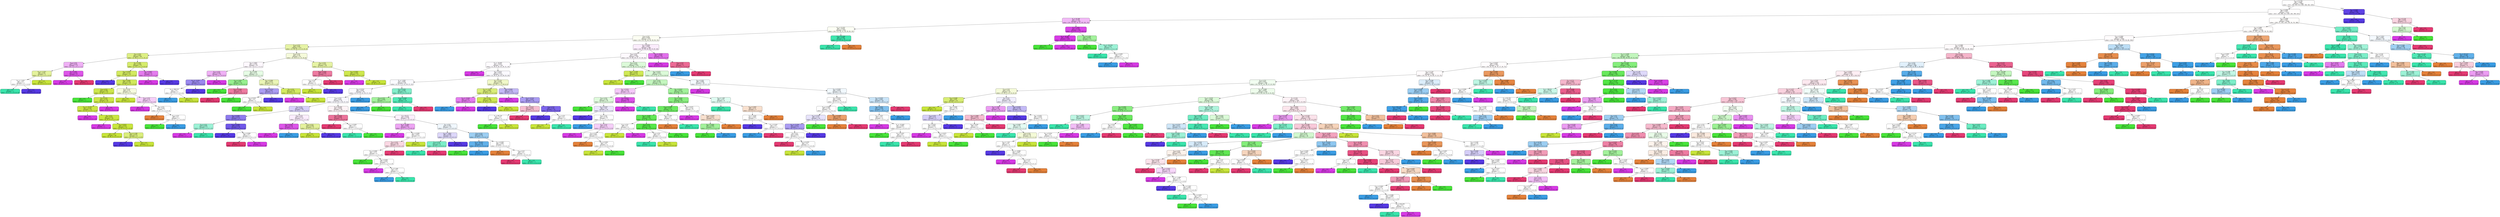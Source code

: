 digraph Tree {
node [shape=box, style="filled, rounded", color="black", fontname=helvetica] ;
edge [fontname=helvetica] ;
0 [label=<X<SUB>36</SUB> &le; 15.795<br/>gini = 0.868<br/>samples = 2968<br/>value = [417, 140, 410, 413, 409, 348, 402, 429]>, fillcolor="#fffefe"] ;
1 [label=<X<SUB>89</SUB> &le; 0.006<br/>gini = 0.857<br/>samples = 2707<br/>value = [417, 140, 406, 413, 409, 100, 399, 423]>, fillcolor="#fffeff"] ;
0 -> 1 [labeldistance=2.5, labelangle=45, headlabel="True"] ;
2 [label=<X<SUB>2</SUB> &le; 10.189<br/>gini = 0.735<br/>samples = 701<br/>value = [14, 113, 63, 74, 31, 50, 321, 35]>, fillcolor="#f1b9f6"] ;
1 -> 2 ;
3 [label=<X<SUB>23</SUB> &le; 12.431<br/>gini = 0.839<br/>samples = 459<br/>value = [14, 113, 54, 71, 30, 50, 92, 35]>, fillcolor="#fcfef4"] ;
2 -> 3 ;
4 [label=<X<SUB>140</SUB> &le; 0.0<br/>gini = 0.828<br/>samples = 417<br/>value = [13, 113, 54, 30, 30, 50, 92, 35]>, fillcolor="#fbfdf2"] ;
3 -> 4 ;
5 [label=<X<SUB>118</SUB> &le; 0.0<br/>gini = 0.64<br/>samples = 137<br/>value = [1, 76, 10, 1, 2, 13, 25, 9]>, fillcolor="#e6f3a5"] ;
4 -> 5 ;
6 [label=<X<SUB>157</SUB> &le; 0.0<br/>gini = 0.487<br/>samples = 84<br/>value = [1, 58, 2, 1, 1, 5, 15, 1]>, fillcolor="#ddef84"] ;
5 -> 6 ;
7 [label=<X<SUB>108</SUB> &le; 0.0<br/>gini = 0.639<br/>samples = 13<br/>value = [0, 3, 0, 1, 0, 1, 7, 1]>, fillcolor="#efb0f5"] ;
6 -> 7 ;
8 [label=<X<SUB>33</SUB> &le; -1.323<br/>gini = 0.56<br/>samples = 5<br/>value = [0, 3, 0, 1, 0, 1, 0, 0]>, fillcolor="#e4f29c"] ;
7 -> 8 ;
9 [label=<X<SUB>31</SUB> &le; -1.621<br/>gini = 0.5<br/>samples = 2<br/>value = [0, 0, 0, 1, 0, 1, 0, 0]>, fillcolor="#ffffff"] ;
8 -> 9 ;
10 [label=<gini = 0.0<br/>samples = 1<br/>value = [0, 0, 0, 1, 0, 0, 0, 0]>, fillcolor="#39e5ac"] ;
9 -> 10 ;
11 [label=<gini = 0.0<br/>samples = 1<br/>value = [0, 0, 0, 0, 0, 1, 0, 0]>, fillcolor="#5639e5"] ;
9 -> 11 ;
12 [label=<gini = 0.0<br/>samples = 3<br/>value = [0, 3, 0, 0, 0, 0, 0, 0]>, fillcolor="#c8e539"] ;
8 -> 12 ;
13 [label=<X<SUB>7</SUB> &le; 0.265<br/>gini = 0.219<br/>samples = 8<br/>value = [0, 0, 0, 0, 0, 0, 7, 1]>, fillcolor="#dd55e9"] ;
7 -> 13 ;
14 [label=<gini = 0.0<br/>samples = 7<br/>value = [0, 0, 0, 0, 0, 0, 7, 0]>, fillcolor="#d739e5"] ;
13 -> 14 ;
15 [label=<gini = 0.0<br/>samples = 1<br/>value = [0, 0, 0, 0, 0, 0, 0, 1]>, fillcolor="#e53972"] ;
13 -> 15 ;
16 [label=<X<SUB>2</SUB> &le; 2.545<br/>gini = 0.383<br/>samples = 71<br/>value = [1, 55, 2, 0, 1, 4, 8, 0]>, fillcolor="#d6ec6b"] ;
6 -> 16 ;
17 [label=<X<SUB>48</SUB> &le; 0.454<br/>gini = 0.317<br/>samples = 67<br/>value = [1, 55, 2, 0, 1, 3, 5, 0]>, fillcolor="#d3ea5f"] ;
16 -> 17 ;
18 [label=<gini = 0.0<br/>samples = 2<br/>value = [0, 0, 0, 0, 0, 2, 0, 0]>, fillcolor="#5639e5"] ;
17 -> 18 ;
19 [label=<X<SUB>90</SUB> &le; 0.001<br/>gini = 0.276<br/>samples = 65<br/>value = [1, 55, 2, 0, 1, 1, 5, 0]>, fillcolor="#d1e95a"] ;
17 -> 19 ;
20 [label=<X<SUB>135</SUB> &le; 0.0<br/>gini = 0.164<br/>samples = 57<br/>value = [0, 52, 1, 0, 0, 1, 3, 0]>, fillcolor="#cde74b"] ;
19 -> 20 ;
21 [label=<gini = 0.0<br/>samples = 1<br/>value = [0, 0, 1, 0, 0, 0, 0, 0]>, fillcolor="#47e539"] ;
20 -> 21 ;
22 [label=<X<SUB>73</SUB> &le; 0.03<br/>gini = 0.135<br/>samples = 56<br/>value = [0, 52, 0, 0, 0, 1, 3, 0]>, fillcolor="#cce748"] ;
20 -> 22 ;
23 [label=<X<SUB>11</SUB> &le; -15.053<br/>gini = 0.104<br/>samples = 55<br/>value = [0, 52, 0, 0, 0, 1, 2, 0]>, fillcolor="#cbe644"] ;
22 -> 23 ;
24 [label=<gini = 0.0<br/>samples = 1<br/>value = [0, 0, 0, 0, 0, 0, 1, 0]>, fillcolor="#d739e5"] ;
23 -> 24 ;
25 [label=<X<SUB>61</SUB> &le; 0.0<br/>gini = 0.072<br/>samples = 54<br/>value = [0, 52, 0, 0, 0, 1, 1, 0]>, fillcolor="#cae640"] ;
23 -> 25 ;
26 [label=<gini = 0.0<br/>samples = 1<br/>value = [0, 0, 0, 0, 0, 0, 1, 0]>, fillcolor="#d739e5"] ;
25 -> 26 ;
27 [label=<X<SUB>73</SUB> &le; 0.011<br/>gini = 0.037<br/>samples = 53<br/>value = [0, 52, 0, 0, 0, 1, 0, 0]>, fillcolor="#c9e63d"] ;
25 -> 27 ;
28 [label=<gini = 0.0<br/>samples = 49<br/>value = [0, 49, 0, 0, 0, 0, 0, 0]>, fillcolor="#c8e539"] ;
27 -> 28 ;
29 [label=<X<SUB>28</SUB> &le; 1.336<br/>gini = 0.375<br/>samples = 4<br/>value = [0, 3, 0, 0, 0, 1, 0, 0]>, fillcolor="#daee7b"] ;
27 -> 29 ;
30 [label=<gini = 0.0<br/>samples = 1<br/>value = [0, 0, 0, 0, 0, 1, 0, 0]>, fillcolor="#5639e5"] ;
29 -> 30 ;
31 [label=<gini = 0.0<br/>samples = 3<br/>value = [0, 3, 0, 0, 0, 0, 0, 0]>, fillcolor="#c8e539"] ;
29 -> 31 ;
32 [label=<gini = 0.0<br/>samples = 1<br/>value = [0, 0, 0, 0, 0, 0, 1, 0]>, fillcolor="#d739e5"] ;
22 -> 32 ;
33 [label=<X<SUB>112</SUB> &le; 0.0<br/>gini = 0.75<br/>samples = 8<br/>value = [1, 3, 1, 0, 1, 0, 2, 0]>, fillcolor="#f6fbde"] ;
19 -> 33 ;
34 [label=<gini = 0.0<br/>samples = 3<br/>value = [0, 3, 0, 0, 0, 0, 0, 0]>, fillcolor="#c8e539"] ;
33 -> 34 ;
35 [label=<X<SUB>126</SUB> &le; 0.0<br/>gini = 0.72<br/>samples = 5<br/>value = [1, 0, 1, 0, 1, 0, 2, 0]>, fillcolor="#f5cef8"] ;
33 -> 35 ;
36 [label=<gini = 0.0<br/>samples = 2<br/>value = [0, 0, 0, 0, 0, 0, 2, 0]>, fillcolor="#d739e5"] ;
35 -> 36 ;
37 [label=<X<SUB>95</SUB> &le; 0.0<br/>gini = 0.667<br/>samples = 3<br/>value = [1, 0, 1, 0, 1, 0, 0, 0]>, fillcolor="#ffffff"] ;
35 -> 37 ;
38 [label=<gini = 0.0<br/>samples = 1<br/>value = [1, 0, 0, 0, 0, 0, 0, 0]>, fillcolor="#e58139"] ;
37 -> 38 ;
39 [label=<X<SUB>103</SUB> &le; 0.0<br/>gini = 0.5<br/>samples = 2<br/>value = [0, 0, 1, 0, 1, 0, 0, 0]>, fillcolor="#ffffff"] ;
37 -> 39 ;
40 [label=<gini = 0.0<br/>samples = 1<br/>value = [0, 0, 1, 0, 0, 0, 0, 0]>, fillcolor="#47e539"] ;
39 -> 40 ;
41 [label=<gini = 0.0<br/>samples = 1<br/>value = [0, 0, 0, 0, 1, 0, 0, 0]>, fillcolor="#399de5"] ;
39 -> 41 ;
42 [label=<X<SUB>51</SUB> &le; 0.667<br/>gini = 0.375<br/>samples = 4<br/>value = [0, 0, 0, 0, 0, 1, 3, 0]>, fillcolor="#e47bee"] ;
16 -> 42 ;
43 [label=<gini = 0.0<br/>samples = 3<br/>value = [0, 0, 0, 0, 0, 0, 3, 0]>, fillcolor="#d739e5"] ;
42 -> 43 ;
44 [label=<gini = 0.0<br/>samples = 1<br/>value = [0, 0, 0, 0, 0, 1, 0, 0]>, fillcolor="#5639e5"] ;
42 -> 44 ;
45 [label=<X<SUB>110</SUB> &le; 0.0<br/>gini = 0.78<br/>samples = 53<br/>value = [0, 18, 8, 0, 1, 8, 10, 8]>, fillcolor="#f5fada"] ;
5 -> 45 ;
46 [label=<X<SUB>8</SUB> &le; -2.603<br/>gini = 0.793<br/>samples = 35<br/>value = [0, 7, 8, 0, 1, 7, 9, 3]>, fillcolor="#fef8fe"] ;
45 -> 46 ;
47 [label=<X<SUB>153</SUB> &le; 0.0<br/>gini = 0.582<br/>samples = 14<br/>value = [0, 1, 0, 0, 1, 4, 8, 0]>, fillcolor="#efb0f5"] ;
46 -> 47 ;
48 [label=<X<SUB>23</SUB> &le; -3.315<br/>gini = 0.5<br/>samples = 6<br/>value = [0, 1, 0, 0, 1, 4, 0, 0]>, fillcolor="#9a88ef"] ;
47 -> 48 ;
49 [label=<X<SUB>0</SUB> &le; -696.515<br/>gini = 0.5<br/>samples = 2<br/>value = [0, 1, 0, 0, 1, 0, 0, 0]>, fillcolor="#ffffff"] ;
48 -> 49 ;
50 [label=<gini = 0.0<br/>samples = 1<br/>value = [0, 0, 0, 0, 1, 0, 0, 0]>, fillcolor="#399de5"] ;
49 -> 50 ;
51 [label=<gini = 0.0<br/>samples = 1<br/>value = [0, 1, 0, 0, 0, 0, 0, 0]>, fillcolor="#c8e539"] ;
49 -> 51 ;
52 [label=<gini = 0.0<br/>samples = 4<br/>value = [0, 0, 0, 0, 0, 4, 0, 0]>, fillcolor="#5639e5"] ;
48 -> 52 ;
53 [label=<gini = 0.0<br/>samples = 8<br/>value = [0, 0, 0, 0, 0, 0, 8, 0]>, fillcolor="#d739e5"] ;
47 -> 53 ;
54 [label=<X<SUB>5</SUB> &le; 9.344<br/>gini = 0.73<br/>samples = 21<br/>value = [0, 6, 8, 0, 0, 3, 1, 3]>, fillcolor="#e6fce5"] ;
46 -> 54 ;
55 [label=<X<SUB>19</SUB> &le; 1.023<br/>gini = 0.42<br/>samples = 10<br/>value = [0, 0, 7, 0, 0, 0, 0, 3]>, fillcolor="#96f08e"] ;
54 -> 55 ;
56 [label=<gini = 0.0<br/>samples = 6<br/>value = [0, 0, 6, 0, 0, 0, 0, 0]>, fillcolor="#47e539"] ;
55 -> 56 ;
57 [label=<X<SUB>113</SUB> &le; 0.001<br/>gini = 0.375<br/>samples = 4<br/>value = [0, 0, 1, 0, 0, 0, 0, 3]>, fillcolor="#ee7ba1"] ;
55 -> 57 ;
58 [label=<gini = 0.0<br/>samples = 3<br/>value = [0, 0, 0, 0, 0, 0, 0, 3]>, fillcolor="#e53972"] ;
57 -> 58 ;
59 [label=<gini = 0.0<br/>samples = 1<br/>value = [0, 0, 1, 0, 0, 0, 0, 0]>, fillcolor="#47e539"] ;
57 -> 59 ;
60 [label=<X<SUB>64</SUB> &le; 0.006<br/>gini = 0.612<br/>samples = 11<br/>value = [0, 6, 1, 0, 0, 3, 1, 0]>, fillcolor="#eaf5b5"] ;
54 -> 60 ;
61 [label=<X<SUB>27</SUB> &le; -0.713<br/>gini = 0.56<br/>samples = 5<br/>value = [0, 1, 1, 0, 0, 3, 0, 0]>, fillcolor="#aa9cf2"] ;
60 -> 61 ;
62 [label=<X<SUB>68</SUB> &le; 0.012<br/>gini = 0.5<br/>samples = 2<br/>value = [0, 1, 1, 0, 0, 0, 0, 0]>, fillcolor="#ffffff"] ;
61 -> 62 ;
63 [label=<gini = 0.0<br/>samples = 1<br/>value = [0, 0, 1, 0, 0, 0, 0, 0]>, fillcolor="#47e539"] ;
62 -> 63 ;
64 [label=<gini = 0.0<br/>samples = 1<br/>value = [0, 1, 0, 0, 0, 0, 0, 0]>, fillcolor="#c8e539"] ;
62 -> 64 ;
65 [label=<gini = 0.0<br/>samples = 3<br/>value = [0, 0, 0, 0, 0, 3, 0, 0]>, fillcolor="#5639e5"] ;
61 -> 65 ;
66 [label=<X<SUB>53</SUB> &le; 0.0<br/>gini = 0.278<br/>samples = 6<br/>value = [0, 5, 0, 0, 0, 0, 1, 0]>, fillcolor="#d3ea61"] ;
60 -> 66 ;
67 [label=<gini = 0.0<br/>samples = 1<br/>value = [0, 0, 0, 0, 0, 0, 1, 0]>, fillcolor="#d739e5"] ;
66 -> 67 ;
68 [label=<gini = 0.0<br/>samples = 5<br/>value = [0, 5, 0, 0, 0, 0, 0, 0]>, fillcolor="#c8e539"] ;
66 -> 68 ;
69 [label=<X<SUB>157</SUB> &le; 0.0<br/>gini = 0.543<br/>samples = 18<br/>value = [0, 11, 0, 0, 0, 1, 1, 5]>, fillcolor="#e6f3a4"] ;
45 -> 69 ;
70 [label=<X<SUB>109</SUB> &le; 0.001<br/>gini = 0.449<br/>samples = 7<br/>value = [0, 1, 0, 0, 0, 1, 0, 5]>, fillcolor="#ee7ba1"] ;
69 -> 70 ;
71 [label=<X<SUB>162</SUB> &le; 0.0<br/>gini = 0.5<br/>samples = 2<br/>value = [0, 1, 0, 0, 0, 1, 0, 0]>, fillcolor="#ffffff"] ;
70 -> 71 ;
72 [label=<gini = 0.0<br/>samples = 1<br/>value = [0, 1, 0, 0, 0, 0, 0, 0]>, fillcolor="#c8e539"] ;
71 -> 72 ;
73 [label=<gini = 0.0<br/>samples = 1<br/>value = [0, 0, 0, 0, 0, 1, 0, 0]>, fillcolor="#5639e5"] ;
71 -> 73 ;
74 [label=<gini = 0.0<br/>samples = 5<br/>value = [0, 0, 0, 0, 0, 0, 0, 5]>, fillcolor="#e53972"] ;
70 -> 74 ;
75 [label=<X<SUB>74</SUB> &le; 0.003<br/>gini = 0.165<br/>samples = 11<br/>value = [0, 10, 0, 0, 0, 0, 1, 0]>, fillcolor="#cee84d"] ;
69 -> 75 ;
76 [label=<gini = 0.0<br/>samples = 1<br/>value = [0, 0, 0, 0, 0, 0, 1, 0]>, fillcolor="#d739e5"] ;
75 -> 76 ;
77 [label=<gini = 0.0<br/>samples = 10<br/>value = [0, 10, 0, 0, 0, 0, 0, 0]>, fillcolor="#c8e539"] ;
75 -> 77 ;
78 [label=<X<SUB>31</SUB> &le; 6.854<br/>gini = 0.852<br/>samples = 280<br/>value = [12, 37, 44, 29, 28, 37, 67, 26]>, fillcolor="#fbecfc"] ;
4 -> 78 ;
79 [label=<X<SUB>162</SUB> &le; 0.0<br/>gini = 0.859<br/>samples = 258<br/>value = [12, 37, 44, 29, 27, 37, 50, 22]>, fillcolor="#fef9fe"] ;
78 -> 79 ;
80 [label=<X<SUB>7</SUB> &le; -14.045<br/>gini = 0.833<br/>samples = 139<br/>value = [1, 26, 6, 18, 14, 29, 31, 14]>, fillcolor="#fefbff"] ;
79 -> 80 ;
81 [label=<gini = 0.0<br/>samples = 8<br/>value = [0, 0, 0, 0, 0, 0, 8, 0]>, fillcolor="#d739e5"] ;
80 -> 81 ;
82 [label=<X<SUB>55</SUB> &le; 0.013<br/>gini = 0.837<br/>samples = 131<br/>value = [1, 26, 6, 18, 14, 29, 23, 14]>, fillcolor="#faf9fe"] ;
80 -> 82 ;
83 [label=<X<SUB>7</SUB> &le; -1.002<br/>gini = 0.841<br/>samples = 92<br/>value = [1, 8, 5, 17, 13, 19, 17, 12]>, fillcolor="#fafafe"] ;
82 -> 83 ;
84 [label=<X<SUB>96</SUB> &le; 0.014<br/>gini = 0.831<br/>samples = 79<br/>value = [1, 8, 3, 8, 12, 19, 17, 11]>, fillcolor="#faf9fe"] ;
83 -> 84 ;
85 [label=<X<SUB>144</SUB> &le; 0.0<br/>gini = 0.825<br/>samples = 74<br/>value = [1, 8, 3, 8, 7, 19, 17, 11]>, fillcolor="#f9f8fe"] ;
84 -> 85 ;
86 [label=<X<SUB>53</SUB> &le; 0.0<br/>gini = 0.699<br/>samples = 34<br/>value = [0, 6, 0, 2, 1, 15, 9, 1]>, fillcolor="#d6cff9"] ;
85 -> 86 ;
87 [label=<X<SUB>67</SUB> &le; 0.002<br/>gini = 0.471<br/>samples = 17<br/>value = [0, 0, 0, 2, 0, 12, 2, 1]>, fillcolor="#8e7bee"] ;
86 -> 87 ;
88 [label=<X<SUB>129</SUB> &le; 0.0<br/>gini = 0.444<br/>samples = 3<br/>value = [0, 0, 0, 2, 0, 0, 1, 0]>, fillcolor="#9cf2d6"] ;
87 -> 88 ;
89 [label=<gini = 0.0<br/>samples = 1<br/>value = [0, 0, 0, 0, 0, 0, 1, 0]>, fillcolor="#d739e5"] ;
88 -> 89 ;
90 [label=<gini = 0.0<br/>samples = 2<br/>value = [0, 0, 0, 2, 0, 0, 0, 0]>, fillcolor="#39e5ac"] ;
88 -> 90 ;
91 [label=<X<SUB>110</SUB> &le; 0.001<br/>gini = 0.255<br/>samples = 14<br/>value = [0, 0, 0, 0, 0, 12, 1, 1]>, fillcolor="#7057e9"] ;
87 -> 91 ;
92 [label=<gini = 0.0<br/>samples = 12<br/>value = [0, 0, 0, 0, 0, 12, 0, 0]>, fillcolor="#5639e5"] ;
91 -> 92 ;
93 [label=<X<SUB>60</SUB> &le; 0.069<br/>gini = 0.5<br/>samples = 2<br/>value = [0, 0, 0, 0, 0, 0, 1, 1]>, fillcolor="#ffffff"] ;
91 -> 93 ;
94 [label=<gini = 0.0<br/>samples = 1<br/>value = [0, 0, 0, 0, 0, 0, 0, 1]>, fillcolor="#e53972"] ;
93 -> 94 ;
95 [label=<gini = 0.0<br/>samples = 1<br/>value = [0, 0, 0, 0, 0, 0, 1, 0]>, fillcolor="#d739e5"] ;
93 -> 95 ;
96 [label=<X<SUB>145</SUB> &le; 0.0<br/>gini = 0.671<br/>samples = 17<br/>value = [0, 6, 0, 0, 1, 3, 7, 0]>, fillcolor="#fbedfd"] ;
86 -> 96 ;
97 [label=<X<SUB>54</SUB> &le; 0.003<br/>gini = 0.219<br/>samples = 8<br/>value = [0, 0, 0, 0, 1, 0, 7, 0]>, fillcolor="#dd55e9"] ;
96 -> 97 ;
98 [label=<gini = 0.0<br/>samples = 7<br/>value = [0, 0, 0, 0, 0, 0, 7, 0]>, fillcolor="#d739e5"] ;
97 -> 98 ;
99 [label=<gini = 0.0<br/>samples = 1<br/>value = [0, 0, 0, 0, 1, 0, 0, 0]>, fillcolor="#399de5"] ;
97 -> 99 ;
100 [label=<X<SUB>128</SUB> &le; 0.0<br/>gini = 0.444<br/>samples = 9<br/>value = [0, 6, 0, 0, 0, 3, 0, 0]>, fillcolor="#e4f29c"] ;
96 -> 100 ;
101 [label=<gini = 0.0<br/>samples = 6<br/>value = [0, 6, 0, 0, 0, 0, 0, 0]>, fillcolor="#c8e539"] ;
100 -> 101 ;
102 [label=<gini = 0.0<br/>samples = 3<br/>value = [0, 0, 0, 0, 0, 3, 0, 0]>, fillcolor="#5639e5"] ;
100 -> 102 ;
103 [label=<X<SUB>3</SUB> &le; 20.829<br/>gini = 0.834<br/>samples = 40<br/>value = [1, 2, 3, 6, 6, 4, 8, 10]>, fillcolor="#fdf3f6"] ;
85 -> 103 ;
104 [label=<X<SUB>75</SUB> &le; 0.036<br/>gini = 0.406<br/>samples = 8<br/>value = [0, 0, 1, 1, 0, 0, 0, 6]>, fillcolor="#ec729a"] ;
103 -> 104 ;
105 [label=<gini = 0.0<br/>samples = 6<br/>value = [0, 0, 0, 0, 0, 0, 0, 6]>, fillcolor="#e53972"] ;
104 -> 105 ;
106 [label=<X<SUB>112</SUB> &le; 0.001<br/>gini = 0.5<br/>samples = 2<br/>value = [0, 0, 1, 1, 0, 0, 0, 0]>, fillcolor="#ffffff"] ;
104 -> 106 ;
107 [label=<gini = 0.0<br/>samples = 1<br/>value = [0, 0, 0, 1, 0, 0, 0, 0]>, fillcolor="#39e5ac"] ;
106 -> 107 ;
108 [label=<gini = 0.0<br/>samples = 1<br/>value = [0, 0, 1, 0, 0, 0, 0, 0]>, fillcolor="#47e539"] ;
106 -> 108 ;
109 [label=<X<SUB>3</SUB> &le; 26.72<br/>gini = 0.838<br/>samples = 32<br/>value = [1, 2, 2, 5, 6, 4, 8, 4]>, fillcolor="#fcf0fd"] ;
103 -> 109 ;
110 [label=<X<SUB>6</SUB> &le; -11.067<br/>gini = 0.667<br/>samples = 15<br/>value = [0, 2, 1, 1, 1, 0, 8, 2]>, fillcolor="#eda4f3"] ;
109 -> 110 ;
111 [label=<gini = 0.0<br/>samples = 7<br/>value = [0, 0, 0, 0, 0, 0, 7, 0]>, fillcolor="#d739e5"] ;
110 -> 111 ;
112 [label=<X<SUB>87</SUB> &le; 0.009<br/>gini = 0.812<br/>samples = 8<br/>value = [0, 2, 1, 1, 1, 0, 1, 2]>, fillcolor="#ffffff"] ;
110 -> 112 ;
113 [label=<X<SUB>141</SUB> &le; 0.0<br/>gini = 0.778<br/>samples = 6<br/>value = [0, 0, 1, 1, 1, 0, 1, 2]>, fillcolor="#fad7e3"] ;
112 -> 113 ;
114 [label=<X<SUB>75</SUB> &le; 0.004<br/>gini = 0.75<br/>samples = 4<br/>value = [0, 0, 1, 1, 1, 0, 1, 0]>, fillcolor="#ffffff"] ;
113 -> 114 ;
115 [label=<gini = 0.0<br/>samples = 1<br/>value = [0, 0, 1, 0, 0, 0, 0, 0]>, fillcolor="#47e539"] ;
114 -> 115 ;
116 [label=<X<SUB>85</SUB> &le; 0.003<br/>gini = 0.667<br/>samples = 3<br/>value = [0, 0, 0, 1, 1, 0, 1, 0]>, fillcolor="#ffffff"] ;
114 -> 116 ;
117 [label=<gini = 0.0<br/>samples = 1<br/>value = [0, 0, 0, 0, 0, 0, 1, 0]>, fillcolor="#d739e5"] ;
116 -> 117 ;
118 [label=<X<SUB>5</SUB> &le; 5.349<br/>gini = 0.5<br/>samples = 2<br/>value = [0, 0, 0, 1, 1, 0, 0, 0]>, fillcolor="#ffffff"] ;
116 -> 118 ;
119 [label=<gini = 0.0<br/>samples = 1<br/>value = [0, 0, 0, 0, 1, 0, 0, 0]>, fillcolor="#399de5"] ;
118 -> 119 ;
120 [label=<gini = 0.0<br/>samples = 1<br/>value = [0, 0, 0, 1, 0, 0, 0, 0]>, fillcolor="#39e5ac"] ;
118 -> 120 ;
121 [label=<gini = 0.0<br/>samples = 2<br/>value = [0, 0, 0, 0, 0, 0, 0, 2]>, fillcolor="#e53972"] ;
113 -> 121 ;
122 [label=<gini = 0.0<br/>samples = 2<br/>value = [0, 2, 0, 0, 0, 0, 0, 0]>, fillcolor="#c8e539"] ;
112 -> 122 ;
123 [label=<X<SUB>52</SUB> &le; 0.0<br/>gini = 0.782<br/>samples = 17<br/>value = [1, 0, 1, 4, 5, 4, 0, 2]>, fillcolor="#f0f7fd"] ;
109 -> 123 ;
124 [label=<X<SUB>18</SUB> &le; -3.861<br/>gini = 0.594<br/>samples = 8<br/>value = [0, 0, 0, 3, 0, 4, 0, 1]>, fillcolor="#ddd7fa"] ;
123 -> 124 ;
125 [label=<X<SUB>119</SUB> &le; 0.0<br/>gini = 0.375<br/>samples = 4<br/>value = [0, 0, 0, 3, 0, 0, 0, 1]>, fillcolor="#7beec8"] ;
124 -> 125 ;
126 [label=<gini = 0.0<br/>samples = 3<br/>value = [0, 0, 0, 3, 0, 0, 0, 0]>, fillcolor="#39e5ac"] ;
125 -> 126 ;
127 [label=<gini = 0.0<br/>samples = 1<br/>value = [0, 0, 0, 0, 0, 0, 0, 1]>, fillcolor="#e53972"] ;
125 -> 127 ;
128 [label=<gini = 0.0<br/>samples = 4<br/>value = [0, 0, 0, 0, 0, 4, 0, 0]>, fillcolor="#5639e5"] ;
124 -> 128 ;
129 [label=<X<SUB>135</SUB> &le; 0.0<br/>gini = 0.642<br/>samples = 9<br/>value = [1, 0, 1, 1, 5, 0, 0, 1]>, fillcolor="#9ccef2"] ;
123 -> 129 ;
130 [label=<X<SUB>4</SUB> &le; -10.975<br/>gini = 0.278<br/>samples = 6<br/>value = [0, 0, 1, 0, 5, 0, 0, 0]>, fillcolor="#61b1ea"] ;
129 -> 130 ;
131 [label=<gini = 0.0<br/>samples = 1<br/>value = [0, 0, 1, 0, 0, 0, 0, 0]>, fillcolor="#47e539"] ;
130 -> 131 ;
132 [label=<gini = 0.0<br/>samples = 5<br/>value = [0, 0, 0, 0, 5, 0, 0, 0]>, fillcolor="#399de5"] ;
130 -> 132 ;
133 [label=<X<SUB>12</SUB> &le; 6.867<br/>gini = 0.667<br/>samples = 3<br/>value = [1, 0, 0, 1, 0, 0, 0, 1]>, fillcolor="#ffffff"] ;
129 -> 133 ;
134 [label=<gini = 0.0<br/>samples = 1<br/>value = [1, 0, 0, 0, 0, 0, 0, 0]>, fillcolor="#e58139"] ;
133 -> 134 ;
135 [label=<X<SUB>126</SUB> &le; 0.0<br/>gini = 0.5<br/>samples = 2<br/>value = [0, 0, 0, 1, 0, 0, 0, 1]>, fillcolor="#ffffff"] ;
133 -> 135 ;
136 [label=<gini = 0.0<br/>samples = 1<br/>value = [0, 0, 0, 0, 0, 0, 0, 1]>, fillcolor="#e53972"] ;
135 -> 136 ;
137 [label=<gini = 0.0<br/>samples = 1<br/>value = [0, 0, 0, 1, 0, 0, 0, 0]>, fillcolor="#39e5ac"] ;
135 -> 137 ;
138 [label=<gini = 0.0<br/>samples = 5<br/>value = [0, 0, 0, 0, 5, 0, 0, 0]>, fillcolor="#399de5"] ;
84 -> 138 ;
139 [label=<X<SUB>19</SUB> &le; 0.455<br/>gini = 0.485<br/>samples = 13<br/>value = [0, 0, 2, 9, 1, 0, 0, 1]>, fillcolor="#81eeca"] ;
83 -> 139 ;
140 [label=<X<SUB>119</SUB> &le; 0.0<br/>gini = 0.444<br/>samples = 3<br/>value = [0, 0, 2, 0, 1, 0, 0, 0]>, fillcolor="#a3f29c"] ;
139 -> 140 ;
141 [label=<gini = 0.0<br/>samples = 1<br/>value = [0, 0, 0, 0, 1, 0, 0, 0]>, fillcolor="#399de5"] ;
140 -> 141 ;
142 [label=<gini = 0.0<br/>samples = 2<br/>value = [0, 0, 2, 0, 0, 0, 0, 0]>, fillcolor="#47e539"] ;
140 -> 142 ;
143 [label=<X<SUB>100</SUB> &le; 0.004<br/>gini = 0.18<br/>samples = 10<br/>value = [0, 0, 0, 9, 0, 0, 0, 1]>, fillcolor="#4fe8b5"] ;
139 -> 143 ;
144 [label=<gini = 0.0<br/>samples = 9<br/>value = [0, 0, 0, 9, 0, 0, 0, 0]>, fillcolor="#39e5ac"] ;
143 -> 144 ;
145 [label=<gini = 0.0<br/>samples = 1<br/>value = [0, 0, 0, 0, 0, 0, 0, 1]>, fillcolor="#e53972"] ;
143 -> 145 ;
146 [label=<X<SUB>47</SUB> &le; 0.753<br/>gini = 0.693<br/>samples = 39<br/>value = [0, 18, 1, 1, 1, 10, 6, 2]>, fillcolor="#f0f8c8"] ;
82 -> 146 ;
147 [label=<X<SUB>17</SUB> &le; -1.612<br/>gini = 0.442<br/>samples = 22<br/>value = [0, 16, 0, 0, 1, 2, 3, 0]>, fillcolor="#d9ed78"] ;
146 -> 147 ;
148 [label=<X<SUB>23</SUB> &le; -5.018<br/>gini = 0.375<br/>samples = 4<br/>value = [0, 0, 0, 0, 1, 0, 3, 0]>, fillcolor="#e47bee"] ;
147 -> 148 ;
149 [label=<gini = 0.0<br/>samples = 1<br/>value = [0, 0, 0, 0, 1, 0, 0, 0]>, fillcolor="#399de5"] ;
148 -> 149 ;
150 [label=<gini = 0.0<br/>samples = 3<br/>value = [0, 0, 0, 0, 0, 0, 3, 0]>, fillcolor="#d739e5"] ;
148 -> 150 ;
151 [label=<X<SUB>163</SUB> &le; 0.0<br/>gini = 0.198<br/>samples = 18<br/>value = [0, 16, 0, 0, 0, 2, 0, 0]>, fillcolor="#cfe852"] ;
147 -> 151 ;
152 [label=<gini = 0.0<br/>samples = 2<br/>value = [0, 0, 0, 0, 0, 2, 0, 0]>, fillcolor="#5639e5"] ;
151 -> 152 ;
153 [label=<gini = 0.0<br/>samples = 16<br/>value = [0, 16, 0, 0, 0, 0, 0, 0]>, fillcolor="#c8e539"] ;
151 -> 153 ;
154 [label=<X<SUB>80</SUB> &le; 0.002<br/>gini = 0.713<br/>samples = 17<br/>value = [0, 2, 1, 1, 0, 8, 3, 2]>, fillcolor="#c3b8f6"] ;
146 -> 154 ;
155 [label=<gini = 0.0<br/>samples = 3<br/>value = [0, 0, 0, 0, 0, 0, 3, 0]>, fillcolor="#d739e5"] ;
154 -> 155 ;
156 [label=<X<SUB>19</SUB> &le; -0.512<br/>gini = 0.622<br/>samples = 14<br/>value = [0, 2, 1, 1, 0, 8, 0, 2]>, fillcolor="#aa9cf2"] ;
154 -> 156 ;
157 [label=<X<SUB>71</SUB> &le; 0.017<br/>gini = 0.625<br/>samples = 4<br/>value = [0, 1, 1, 0, 0, 0, 0, 2]>, fillcolor="#f6bdd0"] ;
156 -> 157 ;
158 [label=<X<SUB>1</SUB> &le; 90.116<br/>gini = 0.5<br/>samples = 2<br/>value = [0, 1, 1, 0, 0, 0, 0, 0]>, fillcolor="#ffffff"] ;
157 -> 158 ;
159 [label=<gini = 0.0<br/>samples = 1<br/>value = [0, 0, 1, 0, 0, 0, 0, 0]>, fillcolor="#47e539"] ;
158 -> 159 ;
160 [label=<gini = 0.0<br/>samples = 1<br/>value = [0, 1, 0, 0, 0, 0, 0, 0]>, fillcolor="#c8e539"] ;
158 -> 160 ;
161 [label=<gini = 0.0<br/>samples = 2<br/>value = [0, 0, 0, 0, 0, 0, 0, 2]>, fillcolor="#e53972"] ;
157 -> 161 ;
162 [label=<X<SUB>152</SUB> &le; 0.0<br/>gini = 0.34<br/>samples = 10<br/>value = [0, 1, 0, 1, 0, 8, 0, 0]>, fillcolor="#7c65eb"] ;
156 -> 162 ;
163 [label=<gini = 0.0<br/>samples = 8<br/>value = [0, 0, 0, 0, 0, 8, 0, 0]>, fillcolor="#5639e5"] ;
162 -> 163 ;
164 [label=<X<SUB>117</SUB> &le; 0.0<br/>gini = 0.5<br/>samples = 2<br/>value = [0, 1, 0, 1, 0, 0, 0, 0]>, fillcolor="#ffffff"] ;
162 -> 164 ;
165 [label=<gini = 0.0<br/>samples = 1<br/>value = [0, 1, 0, 0, 0, 0, 0, 0]>, fillcolor="#c8e539"] ;
164 -> 165 ;
166 [label=<gini = 0.0<br/>samples = 1<br/>value = [0, 0, 0, 1, 0, 0, 0, 0]>, fillcolor="#39e5ac"] ;
164 -> 166 ;
167 [label=<X<SUB>113</SUB> &le; 0.0<br/>gini = 0.826<br/>samples = 119<br/>value = [11, 11, 38, 11, 13, 8, 19, 8]>, fillcolor="#dcfad9"] ;
79 -> 167 ;
168 [label=<X<SUB>20</SUB> &le; -1.239<br/>gini = 0.219<br/>samples = 8<br/>value = [0, 7, 1, 0, 0, 0, 0, 0]>, fillcolor="#d0e955"] ;
167 -> 168 ;
169 [label=<gini = 0.0<br/>samples = 7<br/>value = [0, 7, 0, 0, 0, 0, 0, 0]>, fillcolor="#c8e539"] ;
168 -> 169 ;
170 [label=<gini = 0.0<br/>samples = 1<br/>value = [0, 0, 1, 0, 0, 0, 0, 0]>, fillcolor="#47e539"] ;
168 -> 170 ;
171 [label=<X<SUB>84</SUB> &le; 0.011<br/>gini = 0.815<br/>samples = 111<br/>value = [11, 4, 37, 11, 13, 8, 19, 8]>, fillcolor="#dbfad8"] ;
167 -> 171 ;
172 [label=<X<SUB>147</SUB> &le; 0.0<br/>gini = 0.728<br/>samples = 72<br/>value = [7, 3, 33, 6, 4, 4, 14, 1]>, fillcolor="#c3f6be"] ;
171 -> 172 ;
173 [label=<X<SUB>81</SUB> &le; 0.011<br/>gini = 0.733<br/>samples = 23<br/>value = [1, 1, 5, 1, 2, 3, 10, 0]>, fillcolor="#f4c8f8"] ;
172 -> 173 ;
174 [label=<X<SUB>157</SUB> &le; 0.0<br/>gini = 0.776<br/>samples = 14<br/>value = [1, 1, 5, 0, 2, 3, 2, 0]>, fillcolor="#defadb"] ;
173 -> 174 ;
175 [label=<gini = 0.0<br/>samples = 4<br/>value = [0, 0, 4, 0, 0, 0, 0, 0]>, fillcolor="#47e539"] ;
174 -> 175 ;
176 [label=<X<SUB>61</SUB> &le; 0.025<br/>gini = 0.8<br/>samples = 10<br/>value = [1, 1, 1, 0, 2, 3, 2, 0]>, fillcolor="#eae6fc"] ;
174 -> 176 ;
177 [label=<gini = 0.0<br/>samples = 3<br/>value = [0, 0, 0, 0, 0, 3, 0, 0]>, fillcolor="#5639e5"] ;
176 -> 177 ;
178 [label=<X<SUB>157</SUB> &le; 0.0<br/>gini = 0.776<br/>samples = 7<br/>value = [1, 1, 1, 0, 2, 0, 2, 0]>, fillcolor="#ffffff"] ;
176 -> 178 ;
179 [label=<gini = 0.0<br/>samples = 2<br/>value = [0, 0, 0, 0, 2, 0, 0, 0]>, fillcolor="#399de5"] ;
178 -> 179 ;
180 [label=<X<SUB>121</SUB> &le; 0.0<br/>gini = 0.72<br/>samples = 5<br/>value = [1, 1, 1, 0, 0, 0, 2, 0]>, fillcolor="#f5cef8"] ;
178 -> 180 ;
181 [label=<gini = 0.0<br/>samples = 2<br/>value = [0, 0, 0, 0, 0, 0, 2, 0]>, fillcolor="#d739e5"] ;
180 -> 181 ;
182 [label=<X<SUB>155</SUB> &le; 0.0<br/>gini = 0.667<br/>samples = 3<br/>value = [1, 1, 1, 0, 0, 0, 0, 0]>, fillcolor="#ffffff"] ;
180 -> 182 ;
183 [label=<gini = 0.0<br/>samples = 1<br/>value = [1, 0, 0, 0, 0, 0, 0, 0]>, fillcolor="#e58139"] ;
182 -> 183 ;
184 [label=<X<SUB>115</SUB> &le; 0.001<br/>gini = 0.5<br/>samples = 2<br/>value = [0, 1, 1, 0, 0, 0, 0, 0]>, fillcolor="#ffffff"] ;
182 -> 184 ;
185 [label=<gini = 0.0<br/>samples = 1<br/>value = [0, 1, 0, 0, 0, 0, 0, 0]>, fillcolor="#c8e539"] ;
184 -> 185 ;
186 [label=<gini = 0.0<br/>samples = 1<br/>value = [0, 0, 1, 0, 0, 0, 0, 0]>, fillcolor="#47e539"] ;
184 -> 186 ;
187 [label=<X<SUB>5</SUB> &le; 8.013<br/>gini = 0.198<br/>samples = 9<br/>value = [0, 0, 0, 1, 0, 0, 8, 0]>, fillcolor="#dc52e8"] ;
173 -> 187 ;
188 [label=<gini = 0.0<br/>samples = 8<br/>value = [0, 0, 0, 0, 0, 0, 8, 0]>, fillcolor="#d739e5"] ;
187 -> 188 ;
189 [label=<gini = 0.0<br/>samples = 1<br/>value = [0, 0, 0, 1, 0, 0, 0, 0]>, fillcolor="#39e5ac"] ;
187 -> 189 ;
190 [label=<X<SUB>81</SUB> &le; 0.027<br/>gini = 0.637<br/>samples = 49<br/>value = [6, 2, 28, 5, 2, 1, 4, 1]>, fillcolor="#a1f29a"] ;
172 -> 190 ;
191 [label=<X<SUB>12</SUB> &le; 3.818<br/>gini = 0.509<br/>samples = 41<br/>value = [4, 2, 28, 2, 1, 0, 4, 0]>, fillcolor="#88ee7f"] ;
190 -> 191 ;
192 [label=<X<SUB>110</SUB> &le; 0.008<br/>gini = 0.33<br/>samples = 32<br/>value = [1, 2, 26, 2, 0, 0, 1, 0]>, fillcolor="#6cea61"] ;
191 -> 192 ;
193 [label=<X<SUB>26</SUB> &le; -3.638<br/>gini = 0.242<br/>samples = 30<br/>value = [0, 2, 26, 1, 0, 0, 1, 0]>, fillcolor="#61e955"] ;
192 -> 193 ;
194 [label=<X<SUB>165</SUB> &le; 0.0<br/>gini = 0.5<br/>samples = 2<br/>value = [0, 1, 0, 0, 0, 0, 1, 0]>, fillcolor="#ffffff"] ;
193 -> 194 ;
195 [label=<gini = 0.0<br/>samples = 1<br/>value = [0, 1, 0, 0, 0, 0, 0, 0]>, fillcolor="#c8e539"] ;
194 -> 195 ;
196 [label=<gini = 0.0<br/>samples = 1<br/>value = [0, 0, 0, 0, 0, 0, 1, 0]>, fillcolor="#d739e5"] ;
194 -> 196 ;
197 [label=<X<SUB>108</SUB> &le; 0.0<br/>gini = 0.135<br/>samples = 28<br/>value = [0, 1, 26, 1, 0, 0, 0, 0]>, fillcolor="#55e748"] ;
193 -> 197 ;
198 [label=<X<SUB>150</SUB> &le; 0.0<br/>gini = 0.5<br/>samples = 2<br/>value = [0, 1, 0, 1, 0, 0, 0, 0]>, fillcolor="#ffffff"] ;
197 -> 198 ;
199 [label=<gini = 0.0<br/>samples = 1<br/>value = [0, 0, 0, 1, 0, 0, 0, 0]>, fillcolor="#39e5ac"] ;
198 -> 199 ;
200 [label=<gini = 0.0<br/>samples = 1<br/>value = [0, 1, 0, 0, 0, 0, 0, 0]>, fillcolor="#c8e539"] ;
198 -> 200 ;
201 [label=<gini = 0.0<br/>samples = 26<br/>value = [0, 0, 26, 0, 0, 0, 0, 0]>, fillcolor="#47e539"] ;
197 -> 201 ;
202 [label=<X<SUB>46</SUB> &le; 0.706<br/>gini = 0.5<br/>samples = 2<br/>value = [1, 0, 0, 1, 0, 0, 0, 0]>, fillcolor="#ffffff"] ;
192 -> 202 ;
203 [label=<gini = 0.0<br/>samples = 1<br/>value = [1, 0, 0, 0, 0, 0, 0, 0]>, fillcolor="#e58139"] ;
202 -> 203 ;
204 [label=<gini = 0.0<br/>samples = 1<br/>value = [0, 0, 0, 1, 0, 0, 0, 0]>, fillcolor="#39e5ac"] ;
202 -> 204 ;
205 [label=<X<SUB>46</SUB> &le; 0.675<br/>gini = 0.716<br/>samples = 9<br/>value = [3, 0, 2, 0, 1, 0, 3, 0]>, fillcolor="#ffffff"] ;
191 -> 205 ;
206 [label=<gini = 0.0<br/>samples = 3<br/>value = [0, 0, 0, 0, 0, 0, 3, 0]>, fillcolor="#d739e5"] ;
205 -> 206 ;
207 [label=<X<SUB>149</SUB> &le; 0.001<br/>gini = 0.611<br/>samples = 6<br/>value = [3, 0, 2, 0, 1, 0, 0, 0]>, fillcolor="#f8e0ce"] ;
205 -> 207 ;
208 [label=<X<SUB>94</SUB> &le; 0.004<br/>gini = 0.444<br/>samples = 3<br/>value = [0, 0, 2, 0, 1, 0, 0, 0]>, fillcolor="#a3f29c"] ;
207 -> 208 ;
209 [label=<gini = 0.0<br/>samples = 2<br/>value = [0, 0, 2, 0, 0, 0, 0, 0]>, fillcolor="#47e539"] ;
208 -> 209 ;
210 [label=<gini = 0.0<br/>samples = 1<br/>value = [0, 0, 0, 0, 1, 0, 0, 0]>, fillcolor="#399de5"] ;
208 -> 210 ;
211 [label=<gini = 0.0<br/>samples = 3<br/>value = [3, 0, 0, 0, 0, 0, 0, 0]>, fillcolor="#e58139"] ;
207 -> 211 ;
212 [label=<X<SUB>30</SUB> &le; -1.49<br/>gini = 0.75<br/>samples = 8<br/>value = [2, 0, 0, 3, 1, 1, 0, 1]>, fillcolor="#defbf1"] ;
190 -> 212 ;
213 [label=<gini = 0.0<br/>samples = 3<br/>value = [0, 0, 0, 3, 0, 0, 0, 0]>, fillcolor="#39e5ac"] ;
212 -> 213 ;
214 [label=<X<SUB>38</SUB> &le; 2.043<br/>gini = 0.72<br/>samples = 5<br/>value = [2, 0, 0, 0, 1, 1, 0, 1]>, fillcolor="#f8e0ce"] ;
212 -> 214 ;
215 [label=<X<SUB>7</SUB> &le; -5.018<br/>gini = 0.667<br/>samples = 3<br/>value = [0, 0, 0, 0, 1, 1, 0, 1]>, fillcolor="#ffffff"] ;
214 -> 215 ;
216 [label=<gini = 0.0<br/>samples = 1<br/>value = [0, 0, 0, 0, 0, 1, 0, 0]>, fillcolor="#5639e5"] ;
215 -> 216 ;
217 [label=<X<SUB>71</SUB> &le; 0.263<br/>gini = 0.5<br/>samples = 2<br/>value = [0, 0, 0, 0, 1, 0, 0, 1]>, fillcolor="#ffffff"] ;
215 -> 217 ;
218 [label=<gini = 0.0<br/>samples = 1<br/>value = [0, 0, 0, 0, 1, 0, 0, 0]>, fillcolor="#399de5"] ;
217 -> 218 ;
219 [label=<gini = 0.0<br/>samples = 1<br/>value = [0, 0, 0, 0, 0, 0, 0, 1]>, fillcolor="#e53972"] ;
217 -> 219 ;
220 [label=<gini = 0.0<br/>samples = 2<br/>value = [2, 0, 0, 0, 0, 0, 0, 0]>, fillcolor="#e58139"] ;
214 -> 220 ;
221 [label=<X<SUB>98</SUB> &le; 0.001<br/>gini = 0.849<br/>samples = 39<br/>value = [4, 1, 4, 5, 9, 4, 5, 7]>, fillcolor="#f3f9fd"] ;
171 -> 221 ;
222 [label=<gini = 0.0<br/>samples = 4<br/>value = [0, 0, 0, 0, 0, 0, 4, 0]>, fillcolor="#d739e5"] ;
221 -> 222 ;
223 [label=<X<SUB>63</SUB> &le; 0.043<br/>gini = 0.833<br/>samples = 35<br/>value = [4, 1, 4, 5, 9, 4, 1, 7]>, fillcolor="#f1f8fd"] ;
221 -> 223 ;
224 [label=<X<SUB>97</SUB> &le; 0.015<br/>gini = 0.825<br/>samples = 19<br/>value = [4, 1, 3, 4, 1, 4, 0, 2]>, fillcolor="#ffffff"] ;
223 -> 224 ;
225 [label=<X<SUB>129</SUB> &le; 0.001<br/>gini = 0.791<br/>samples = 15<br/>value = [4, 1, 3, 0, 1, 4, 0, 2]>, fillcolor="#ffffff"] ;
224 -> 225 ;
226 [label=<X<SUB>12</SUB> &le; 3.372<br/>gini = 0.72<br/>samples = 10<br/>value = [0, 1, 3, 0, 1, 4, 0, 1]>, fillcolor="#e7e3fb"] ;
225 -> 226 ;
227 [label=<X<SUB>11</SUB> &le; -7.179<br/>gini = 0.612<br/>samples = 7<br/>value = [0, 1, 0, 0, 1, 4, 0, 1]>, fillcolor="#aa9cf2"] ;
226 -> 227 ;
228 [label=<X<SUB>56</SUB> &le; 0.0<br/>gini = 0.667<br/>samples = 3<br/>value = [0, 1, 0, 0, 1, 0, 0, 1]>, fillcolor="#ffffff"] ;
227 -> 228 ;
229 [label=<gini = 0.0<br/>samples = 1<br/>value = [0, 0, 0, 0, 0, 0, 0, 1]>, fillcolor="#e53972"] ;
228 -> 229 ;
230 [label=<X<SUB>30</SUB> &le; 6.479<br/>gini = 0.5<br/>samples = 2<br/>value = [0, 1, 0, 0, 1, 0, 0, 0]>, fillcolor="#ffffff"] ;
228 -> 230 ;
231 [label=<gini = 0.0<br/>samples = 1<br/>value = [0, 1, 0, 0, 0, 0, 0, 0]>, fillcolor="#c8e539"] ;
230 -> 231 ;
232 [label=<gini = 0.0<br/>samples = 1<br/>value = [0, 0, 0, 0, 1, 0, 0, 0]>, fillcolor="#399de5"] ;
230 -> 232 ;
233 [label=<gini = 0.0<br/>samples = 4<br/>value = [0, 0, 0, 0, 0, 4, 0, 0]>, fillcolor="#5639e5"] ;
227 -> 233 ;
234 [label=<gini = 0.0<br/>samples = 3<br/>value = [0, 0, 3, 0, 0, 0, 0, 0]>, fillcolor="#47e539"] ;
226 -> 234 ;
235 [label=<X<SUB>111</SUB> &le; 0.004<br/>gini = 0.32<br/>samples = 5<br/>value = [4, 0, 0, 0, 0, 0, 0, 1]>, fillcolor="#eca06a"] ;
225 -> 235 ;
236 [label=<gini = 0.0<br/>samples = 4<br/>value = [4, 0, 0, 0, 0, 0, 0, 0]>, fillcolor="#e58139"] ;
235 -> 236 ;
237 [label=<gini = 0.0<br/>samples = 1<br/>value = [0, 0, 0, 0, 0, 0, 0, 1]>, fillcolor="#e53972"] ;
235 -> 237 ;
238 [label=<gini = 0.0<br/>samples = 4<br/>value = [0, 0, 0, 4, 0, 0, 0, 0]>, fillcolor="#39e5ac"] ;
224 -> 238 ;
239 [label=<X<SUB>52</SUB> &le; 0.025<br/>gini = 0.641<br/>samples = 16<br/>value = [0, 0, 1, 1, 8, 0, 1, 5]>, fillcolor="#c9e4f8"] ;
223 -> 239 ;
240 [label=<X<SUB>90</SUB> &le; 0.003<br/>gini = 0.528<br/>samples = 12<br/>value = [0, 0, 1, 1, 8, 0, 1, 1]>, fillcolor="#81c1ee"] ;
239 -> 240 ;
241 [label=<X<SUB>12</SUB> &le; -0.87<br/>gini = 0.75<br/>samples = 4<br/>value = [0, 0, 1, 1, 0, 0, 1, 1]>, fillcolor="#ffffff"] ;
240 -> 241 ;
242 [label=<gini = 0.0<br/>samples = 1<br/>value = [0, 0, 0, 0, 0, 0, 1, 0]>, fillcolor="#d739e5"] ;
241 -> 242 ;
243 [label=<X<SUB>2</SUB> &le; -23.687<br/>gini = 0.667<br/>samples = 3<br/>value = [0, 0, 1, 1, 0, 0, 0, 1]>, fillcolor="#ffffff"] ;
241 -> 243 ;
244 [label=<gini = 0.0<br/>samples = 1<br/>value = [0, 0, 1, 0, 0, 0, 0, 0]>, fillcolor="#47e539"] ;
243 -> 244 ;
245 [label=<X<SUB>75</SUB> &le; 0.247<br/>gini = 0.5<br/>samples = 2<br/>value = [0, 0, 0, 1, 0, 0, 0, 1]>, fillcolor="#ffffff"] ;
243 -> 245 ;
246 [label=<gini = 0.0<br/>samples = 1<br/>value = [0, 0, 0, 1, 0, 0, 0, 0]>, fillcolor="#39e5ac"] ;
245 -> 246 ;
247 [label=<gini = 0.0<br/>samples = 1<br/>value = [0, 0, 0, 0, 0, 0, 0, 1]>, fillcolor="#e53972"] ;
245 -> 247 ;
248 [label=<gini = 0.0<br/>samples = 8<br/>value = [0, 0, 0, 0, 8, 0, 0, 0]>, fillcolor="#399de5"] ;
240 -> 248 ;
249 [label=<gini = 0.0<br/>samples = 4<br/>value = [0, 0, 0, 0, 0, 0, 0, 4]>, fillcolor="#e53972"] ;
239 -> 249 ;
250 [label=<X<SUB>22</SUB> &le; -0.932<br/>gini = 0.368<br/>samples = 22<br/>value = [0, 0, 0, 0, 1, 0, 17, 4]>, fillcolor="#e270ec"] ;
78 -> 250 ;
251 [label=<gini = 0.0<br/>samples = 17<br/>value = [0, 0, 0, 0, 0, 0, 17, 0]>, fillcolor="#d739e5"] ;
250 -> 251 ;
252 [label=<X<SUB>154</SUB> &le; 0.0<br/>gini = 0.32<br/>samples = 5<br/>value = [0, 0, 0, 0, 1, 0, 0, 4]>, fillcolor="#ec6a95"] ;
250 -> 252 ;
253 [label=<gini = 0.0<br/>samples = 1<br/>value = [0, 0, 0, 0, 1, 0, 0, 0]>, fillcolor="#399de5"] ;
252 -> 253 ;
254 [label=<gini = 0.0<br/>samples = 4<br/>value = [0, 0, 0, 0, 0, 0, 0, 4]>, fillcolor="#e53972"] ;
252 -> 254 ;
255 [label=<X<SUB>102</SUB> &le; 0.349<br/>gini = 0.046<br/>samples = 42<br/>value = [1, 0, 0, 41, 0, 0, 0, 0]>, fillcolor="#3ee6ae"] ;
3 -> 255 ;
256 [label=<gini = 0.0<br/>samples = 41<br/>value = [0, 0, 0, 41, 0, 0, 0, 0]>, fillcolor="#39e5ac"] ;
255 -> 256 ;
257 [label=<gini = 0.0<br/>samples = 1<br/>value = [1, 0, 0, 0, 0, 0, 0, 0]>, fillcolor="#e58139"] ;
255 -> 257 ;
258 [label=<X<SUB>7</SUB> &le; 1.629<br/>gini = 0.103<br/>samples = 242<br/>value = [0, 0, 9, 3, 1, 0, 229, 0]>, fillcolor="#d944e6"] ;
2 -> 258 ;
259 [label=<X<SUB>8</SUB> &le; -24.287<br/>gini = 0.009<br/>samples = 229<br/>value = [0, 0, 1, 0, 0, 0, 228, 0]>, fillcolor="#d73ae5"] ;
258 -> 259 ;
260 [label=<gini = 0.0<br/>samples = 1<br/>value = [0, 0, 1, 0, 0, 0, 0, 0]>, fillcolor="#47e539"] ;
259 -> 260 ;
261 [label=<gini = 0.0<br/>samples = 228<br/>value = [0, 0, 0, 0, 0, 0, 228, 0]>, fillcolor="#d739e5"] ;
259 -> 261 ;
262 [label=<X<SUB>23</SUB> &le; 1.178<br/>gini = 0.556<br/>samples = 13<br/>value = [0, 0, 8, 3, 1, 0, 1, 0]>, fillcolor="#a3f29c"] ;
258 -> 262 ;
263 [label=<gini = 0.0<br/>samples = 8<br/>value = [0, 0, 8, 0, 0, 0, 0, 0]>, fillcolor="#47e539"] ;
262 -> 263 ;
264 [label=<X<SUB>10</SUB> &le; -20.359<br/>gini = 0.56<br/>samples = 5<br/>value = [0, 0, 0, 3, 1, 0, 1, 0]>, fillcolor="#9cf2d6"] ;
262 -> 264 ;
265 [label=<gini = 0.0<br/>samples = 3<br/>value = [0, 0, 0, 3, 0, 0, 0, 0]>, fillcolor="#39e5ac"] ;
264 -> 265 ;
266 [label=<X<SUB>159</SUB> &le; 0.002<br/>gini = 0.5<br/>samples = 2<br/>value = [0, 0, 0, 0, 1, 0, 1, 0]>, fillcolor="#ffffff"] ;
264 -> 266 ;
267 [label=<gini = 0.0<br/>samples = 1<br/>value = [0, 0, 0, 0, 1, 0, 0, 0]>, fillcolor="#399de5"] ;
266 -> 267 ;
268 [label=<gini = 0.0<br/>samples = 1<br/>value = [0, 0, 0, 0, 0, 0, 1, 0]>, fillcolor="#d739e5"] ;
266 -> 268 ;
269 [label=<X<SUB>20</SUB> &le; 4.408<br/>gini = 0.827<br/>samples = 2006<br/>value = [403, 27, 343, 339, 378, 50, 78, 388]>, fillcolor="#fffefd"] ;
1 -> 269 ;
270 [label=<X<SUB>26</SUB> &le; 5.899<br/>gini = 0.815<br/>samples = 1728<br/>value = [394, 27, 343, 132, 347, 50, 70, 365]>, fillcolor="#fefcfb"] ;
269 -> 270 ;
271 [label=<X<SUB>147</SUB> &le; 0.062<br/>gini = 0.809<br/>samples = 1446<br/>value = [183, 27, 340, 94, 319, 50, 69, 364]>, fillcolor="#fefbfc"] ;
270 -> 271 ;
272 [label=<X<SUB>21</SUB> &le; 0.989<br/>gini = 0.795<br/>samples = 1232<br/>value = [101, 27, 340, 89, 192, 50, 69, 364]>, fillcolor="#fefafb"] ;
271 -> 272 ;
273 [label=<X<SUB>11</SUB> &le; -1.039<br/>gini = 0.767<br/>samples = 690<br/>value = [58, 24, 291, 44, 82, 47, 51, 93]>, fillcolor="#c2f6bd"] ;
272 -> 273 ;
274 [label=<X<SUB>136</SUB> &le; 0.023<br/>gini = 0.846<br/>samples = 372<br/>value = [56, 24, 70, 36, 70, 17, 24, 75]>, fillcolor="#fffcfd"] ;
273 -> 274 ;
275 [label=<X<SUB>25</SUB> &le; 2.124<br/>gini = 0.841<br/>samples = 344<br/>value = [33, 24, 70, 34, 68, 17, 23, 75]>, fillcolor="#fffbfc"] ;
274 -> 275 ;
276 [label=<X<SUB>144</SUB> &le; 0.0<br/>gini = 0.851<br/>samples = 280<br/>value = [31, 24, 67, 32, 36, 17, 23, 50]>, fillcolor="#f1fdf0"] ;
275 -> 276 ;
277 [label=<X<SUB>139</SUB> &le; 0.0<br/>gini = 0.78<br/>samples = 52<br/>value = [1, 19, 2, 3, 5, 11, 8, 3]>, fillcolor="#f4fad8"] ;
276 -> 277 ;
278 [label=<X<SUB>49</SUB> &le; 0.648<br/>gini = 0.45<br/>samples = 22<br/>value = [0, 16, 1, 0, 2, 2, 1, 0]>, fillcolor="#d8ed74"] ;
277 -> 278 ;
279 [label=<gini = 0.0<br/>samples = 15<br/>value = [0, 15, 0, 0, 0, 0, 0, 0]>, fillcolor="#c8e539"] ;
278 -> 279 ;
280 [label=<X<SUB>94</SUB> &le; 0.005<br/>gini = 0.776<br/>samples = 7<br/>value = [0, 1, 1, 0, 2, 2, 1, 0]>, fillcolor="#ffffff"] ;
278 -> 280 ;
281 [label=<X<SUB>124</SUB> &le; 0.0<br/>gini = 0.72<br/>samples = 5<br/>value = [0, 1, 1, 0, 0, 2, 1, 0]>, fillcolor="#d5cef8"] ;
280 -> 281 ;
282 [label=<X<SUB>67</SUB> &le; 0.027<br/>gini = 0.667<br/>samples = 3<br/>value = [0, 1, 1, 0, 0, 0, 1, 0]>, fillcolor="#ffffff"] ;
281 -> 282 ;
283 [label=<gini = 0.0<br/>samples = 1<br/>value = [0, 0, 0, 0, 0, 0, 1, 0]>, fillcolor="#d739e5"] ;
282 -> 283 ;
284 [label=<X<SUB>42</SUB> &le; 0.671<br/>gini = 0.5<br/>samples = 2<br/>value = [0, 1, 1, 0, 0, 0, 0, 0]>, fillcolor="#ffffff"] ;
282 -> 284 ;
285 [label=<gini = 0.0<br/>samples = 1<br/>value = [0, 1, 0, 0, 0, 0, 0, 0]>, fillcolor="#c8e539"] ;
284 -> 285 ;
286 [label=<gini = 0.0<br/>samples = 1<br/>value = [0, 0, 1, 0, 0, 0, 0, 0]>, fillcolor="#47e539"] ;
284 -> 286 ;
287 [label=<gini = 0.0<br/>samples = 2<br/>value = [0, 0, 0, 0, 0, 2, 0, 0]>, fillcolor="#5639e5"] ;
281 -> 287 ;
288 [label=<gini = 0.0<br/>samples = 2<br/>value = [0, 0, 0, 0, 2, 0, 0, 0]>, fillcolor="#399de5"] ;
280 -> 288 ;
289 [label=<X<SUB>52</SUB> &le; 0.0<br/>gini = 0.813<br/>samples = 30<br/>value = [1, 3, 1, 3, 3, 9, 7, 3]>, fillcolor="#f0eefd"] ;
277 -> 289 ;
290 [label=<X<SUB>21</SUB> &le; -3.02<br/>gini = 0.58<br/>samples = 10<br/>value = [0, 1, 1, 0, 0, 0, 6, 2]>, fillcolor="#eb9cf2"] ;
289 -> 290 ;
291 [label=<X<SUB>29</SUB> &le; 1.069<br/>gini = 0.625<br/>samples = 4<br/>value = [0, 1, 1, 0, 0, 0, 0, 2]>, fillcolor="#f6bdd0"] ;
290 -> 291 ;
292 [label=<X<SUB>58</SUB> &le; 0.039<br/>gini = 0.5<br/>samples = 2<br/>value = [0, 1, 1, 0, 0, 0, 0, 0]>, fillcolor="#ffffff"] ;
291 -> 292 ;
293 [label=<gini = 0.0<br/>samples = 1<br/>value = [0, 1, 0, 0, 0, 0, 0, 0]>, fillcolor="#c8e539"] ;
292 -> 293 ;
294 [label=<gini = 0.0<br/>samples = 1<br/>value = [0, 0, 1, 0, 0, 0, 0, 0]>, fillcolor="#47e539"] ;
292 -> 294 ;
295 [label=<gini = 0.0<br/>samples = 2<br/>value = [0, 0, 0, 0, 0, 0, 0, 2]>, fillcolor="#e53972"] ;
291 -> 295 ;
296 [label=<gini = 0.0<br/>samples = 6<br/>value = [0, 0, 0, 0, 0, 0, 6, 0]>, fillcolor="#d739e5"] ;
290 -> 296 ;
297 [label=<X<SUB>68</SUB> &le; 0.035<br/>gini = 0.735<br/>samples = 20<br/>value = [1, 2, 0, 3, 3, 9, 1, 1]>, fillcolor="#c3b9f6"] ;
289 -> 297 ;
298 [label=<gini = 0.0<br/>samples = 8<br/>value = [0, 0, 0, 0, 0, 8, 0, 0]>, fillcolor="#5639e5"] ;
297 -> 298 ;
299 [label=<X<SUB>81</SUB> &le; 0.052<br/>gini = 0.819<br/>samples = 12<br/>value = [1, 2, 0, 3, 3, 1, 1, 1]>, fillcolor="#ffffff"] ;
297 -> 299 ;
300 [label=<X<SUB>88</SUB> &le; 0.005<br/>gini = 0.79<br/>samples = 9<br/>value = [1, 2, 0, 3, 0, 1, 1, 1]>, fillcolor="#e3fbf3"] ;
299 -> 300 ;
301 [label=<gini = 0.0<br/>samples = 3<br/>value = [0, 0, 0, 3, 0, 0, 0, 0]>, fillcolor="#39e5ac"] ;
300 -> 301 ;
302 [label=<X<SUB>149</SUB> &le; 0.0<br/>gini = 0.778<br/>samples = 6<br/>value = [1, 2, 0, 0, 0, 1, 1, 1]>, fillcolor="#f4fad7"] ;
300 -> 302 ;
303 [label=<X<SUB>30</SUB> &le; -1.24<br/>gini = 0.75<br/>samples = 4<br/>value = [1, 0, 0, 0, 0, 1, 1, 1]>, fillcolor="#ffffff"] ;
302 -> 303 ;
304 [label=<gini = 0.0<br/>samples = 1<br/>value = [0, 0, 0, 0, 0, 1, 0, 0]>, fillcolor="#5639e5"] ;
303 -> 304 ;
305 [label=<X<SUB>12</SUB> &le; -0.968<br/>gini = 0.667<br/>samples = 3<br/>value = [1, 0, 0, 0, 0, 0, 1, 1]>, fillcolor="#ffffff"] ;
303 -> 305 ;
306 [label=<gini = 0.0<br/>samples = 1<br/>value = [0, 0, 0, 0, 0, 0, 1, 0]>, fillcolor="#d739e5"] ;
305 -> 306 ;
307 [label=<X<SUB>47</SUB> &le; 0.72<br/>gini = 0.5<br/>samples = 2<br/>value = [1, 0, 0, 0, 0, 0, 0, 1]>, fillcolor="#ffffff"] ;
305 -> 307 ;
308 [label=<gini = 0.0<br/>samples = 1<br/>value = [0, 0, 0, 0, 0, 0, 0, 1]>, fillcolor="#e53972"] ;
307 -> 308 ;
309 [label=<gini = 0.0<br/>samples = 1<br/>value = [1, 0, 0, 0, 0, 0, 0, 0]>, fillcolor="#e58139"] ;
307 -> 309 ;
310 [label=<gini = 0.0<br/>samples = 2<br/>value = [0, 2, 0, 0, 0, 0, 0, 0]>, fillcolor="#c8e539"] ;
302 -> 310 ;
311 [label=<gini = 0.0<br/>samples = 3<br/>value = [0, 0, 0, 0, 3, 0, 0, 0]>, fillcolor="#399de5"] ;
299 -> 311 ;
312 [label=<X<SUB>21</SUB> &le; -2.669<br/>gini = 0.819<br/>samples = 228<br/>value = [30, 5, 65, 29, 31, 6, 15, 47]>, fillcolor="#edfceb"] ;
276 -> 312 ;
313 [label=<X<SUB>18</SUB> &le; -4.674<br/>gini = 0.688<br/>samples = 68<br/>value = [1, 0, 30, 21, 9, 1, 2, 4]>, fillcolor="#dcfad9"] ;
312 -> 313 ;
314 [label=<X<SUB>64</SUB> &le; 0.002<br/>gini = 0.519<br/>samples = 37<br/>value = [1, 0, 25, 4, 2, 0, 2, 3]>, fillcolor="#8aee81"] ;
313 -> 314 ;
315 [label=<X<SUB>78</SUB> &le; 0.033<br/>gini = 0.656<br/>samples = 8<br/>value = [1, 0, 1, 4, 0, 0, 2, 0]>, fillcolor="#bdf6e3"] ;
314 -> 315 ;
316 [label=<gini = 0.0<br/>samples = 4<br/>value = [0, 0, 0, 4, 0, 0, 0, 0]>, fillcolor="#39e5ac"] ;
315 -> 316 ;
317 [label=<X<SUB>5</SUB> &le; -3.385<br/>gini = 0.625<br/>samples = 4<br/>value = [1, 0, 1, 0, 0, 0, 2, 0]>, fillcolor="#f2bdf6"] ;
315 -> 317 ;
318 [label=<X<SUB>62</SUB> &le; 0.014<br/>gini = 0.5<br/>samples = 2<br/>value = [1, 0, 1, 0, 0, 0, 0, 0]>, fillcolor="#ffffff"] ;
317 -> 318 ;
319 [label=<gini = 0.0<br/>samples = 1<br/>value = [0, 0, 1, 0, 0, 0, 0, 0]>, fillcolor="#47e539"] ;
318 -> 319 ;
320 [label=<gini = 0.0<br/>samples = 1<br/>value = [1, 0, 0, 0, 0, 0, 0, 0]>, fillcolor="#e58139"] ;
318 -> 320 ;
321 [label=<gini = 0.0<br/>samples = 2<br/>value = [0, 0, 0, 0, 0, 0, 2, 0]>, fillcolor="#d739e5"] ;
317 -> 321 ;
322 [label=<X<SUB>94</SUB> &le; 0.004<br/>gini = 0.3<br/>samples = 29<br/>value = [0, 0, 24, 0, 2, 0, 0, 3]>, fillcolor="#6aea5f"] ;
314 -> 322 ;
323 [label=<X<SUB>63</SUB> &le; 0.01<br/>gini = 0.5<br/>samples = 4<br/>value = [0, 0, 0, 0, 2, 0, 0, 2]>, fillcolor="#ffffff"] ;
322 -> 323 ;
324 [label=<gini = 0.0<br/>samples = 2<br/>value = [0, 0, 0, 0, 2, 0, 0, 0]>, fillcolor="#399de5"] ;
323 -> 324 ;
325 [label=<gini = 0.0<br/>samples = 2<br/>value = [0, 0, 0, 0, 0, 0, 0, 2]>, fillcolor="#e53972"] ;
323 -> 325 ;
326 [label=<X<SUB>30</SUB> &le; 5.153<br/>gini = 0.077<br/>samples = 25<br/>value = [0, 0, 24, 0, 0, 0, 0, 1]>, fillcolor="#4fe641"] ;
322 -> 326 ;
327 [label=<gini = 0.0<br/>samples = 24<br/>value = [0, 0, 24, 0, 0, 0, 0, 0]>, fillcolor="#47e539"] ;
326 -> 327 ;
328 [label=<gini = 0.0<br/>samples = 1<br/>value = [0, 0, 0, 0, 0, 0, 0, 1]>, fillcolor="#e53972"] ;
326 -> 328 ;
329 [label=<X<SUB>29</SUB> &le; -0.189<br/>gini = 0.62<br/>samples = 31<br/>value = [0, 0, 5, 17, 7, 1, 0, 1]>, fillcolor="#adf4dc"] ;
313 -> 329 ;
330 [label=<X<SUB>48</SUB> &le; 0.629<br/>gini = 0.38<br/>samples = 22<br/>value = [0, 0, 0, 17, 3, 1, 0, 1]>, fillcolor="#6decc2"] ;
329 -> 330 ;
331 [label=<X<SUB>35</SUB> &le; 0.757<br/>gini = 0.611<br/>samples = 6<br/>value = [0, 0, 0, 2, 3, 1, 0, 0]>, fillcolor="#cee6f8"] ;
330 -> 331 ;
332 [label=<X<SUB>108</SUB> &le; 0.001<br/>gini = 0.444<br/>samples = 3<br/>value = [0, 0, 0, 2, 0, 1, 0, 0]>, fillcolor="#9cf2d6"] ;
331 -> 332 ;
333 [label=<gini = 0.0<br/>samples = 1<br/>value = [0, 0, 0, 0, 0, 1, 0, 0]>, fillcolor="#5639e5"] ;
332 -> 333 ;
334 [label=<gini = 0.0<br/>samples = 2<br/>value = [0, 0, 0, 2, 0, 0, 0, 0]>, fillcolor="#39e5ac"] ;
332 -> 334 ;
335 [label=<gini = 0.0<br/>samples = 3<br/>value = [0, 0, 0, 0, 3, 0, 0, 0]>, fillcolor="#399de5"] ;
331 -> 335 ;
336 [label=<X<SUB>64</SUB> &le; 0.04<br/>gini = 0.117<br/>samples = 16<br/>value = [0, 0, 0, 15, 0, 0, 0, 1]>, fillcolor="#46e7b2"] ;
330 -> 336 ;
337 [label=<gini = 0.0<br/>samples = 1<br/>value = [0, 0, 0, 0, 0, 0, 0, 1]>, fillcolor="#e53972"] ;
336 -> 337 ;
338 [label=<gini = 0.0<br/>samples = 15<br/>value = [0, 0, 0, 15, 0, 0, 0, 0]>, fillcolor="#39e5ac"] ;
336 -> 338 ;
339 [label=<X<SUB>82</SUB> &le; 0.041<br/>gini = 0.494<br/>samples = 9<br/>value = [0, 0, 5, 0, 4, 0, 0, 0]>, fillcolor="#dafad7"] ;
329 -> 339 ;
340 [label=<gini = 0.0<br/>samples = 5<br/>value = [0, 0, 5, 0, 0, 0, 0, 0]>, fillcolor="#47e539"] ;
339 -> 340 ;
341 [label=<gini = 0.0<br/>samples = 4<br/>value = [0, 0, 0, 0, 4, 0, 0, 0]>, fillcolor="#399de5"] ;
339 -> 341 ;
342 [label=<X<SUB>7</SUB> &le; 0.18<br/>gini = 0.817<br/>samples = 160<br/>value = [29, 5, 35, 8, 22, 5, 13, 43]>, fillcolor="#fdf2f6"] ;
312 -> 342 ;
343 [label=<X<SUB>59</SUB> &le; 0.002<br/>gini = 0.818<br/>samples = 141<br/>value = [27, 5, 20, 8, 21, 5, 13, 42]>, fillcolor="#fce5ec"] ;
342 -> 343 ;
344 [label=<X<SUB>104</SUB> &le; 0.169<br/>gini = 0.512<br/>samples = 11<br/>value = [0, 0, 0, 3, 1, 0, 7, 0]>, fillcolor="#eb9cf2"] ;
343 -> 344 ;
345 [label=<gini = 0.0<br/>samples = 7<br/>value = [0, 0, 0, 0, 0, 0, 7, 0]>, fillcolor="#d739e5"] ;
344 -> 345 ;
346 [label=<X<SUB>21</SUB> &le; 0.274<br/>gini = 0.375<br/>samples = 4<br/>value = [0, 0, 0, 3, 1, 0, 0, 0]>, fillcolor="#7beec8"] ;
344 -> 346 ;
347 [label=<gini = 0.0<br/>samples = 3<br/>value = [0, 0, 0, 3, 0, 0, 0, 0]>, fillcolor="#39e5ac"] ;
346 -> 347 ;
348 [label=<gini = 0.0<br/>samples = 1<br/>value = [0, 0, 0, 0, 1, 0, 0, 0]>, fillcolor="#399de5"] ;
346 -> 348 ;
349 [label=<X<SUB>59</SUB> &le; 0.318<br/>gini = 0.799<br/>samples = 130<br/>value = [27, 5, 20, 5, 20, 5, 6, 42]>, fillcolor="#fbe2ea"] ;
343 -> 349 ;
350 [label=<X<SUB>70</SUB> &le; 0.106<br/>gini = 0.759<br/>samples = 106<br/>value = [16, 1, 18, 4, 18, 3, 4, 42]>, fillcolor="#f8c9d9"] ;
349 -> 350 ;
351 [label=<X<SUB>159</SUB> &le; 0.0<br/>gini = 0.773<br/>samples = 39<br/>value = [6, 1, 15, 2, 7, 1, 2, 5]>, fillcolor="#d1f8ce"] ;
350 -> 351 ;
352 [label=<X<SUB>91</SUB> &le; 0.016<br/>gini = 0.776<br/>samples = 19<br/>value = [4, 0, 1, 1, 7, 1, 2, 3]>, fillcolor="#d7ebfa"] ;
351 -> 352 ;
353 [label=<X<SUB>163</SUB> &le; 0.0<br/>gini = 0.805<br/>samples = 13<br/>value = [4, 0, 1, 1, 1, 1, 2, 3]>, fillcolor="#fcf2eb"] ;
352 -> 353 ;
354 [label=<X<SUB>49</SUB> &le; 0.539<br/>gini = 0.79<br/>samples = 9<br/>value = [0, 0, 1, 1, 1, 1, 2, 3]>, fillcolor="#fbe3eb"] ;
353 -> 354 ;
355 [label=<gini = 0.0<br/>samples = 3<br/>value = [0, 0, 0, 0, 0, 0, 0, 3]>, fillcolor="#e53972"] ;
354 -> 355 ;
356 [label=<X<SUB>128</SUB> &le; 0.001<br/>gini = 0.778<br/>samples = 6<br/>value = [0, 0, 1, 1, 1, 1, 2, 0]>, fillcolor="#f7d7fa"] ;
354 -> 356 ;
357 [label=<gini = 0.0<br/>samples = 2<br/>value = [0, 0, 0, 0, 0, 0, 2, 0]>, fillcolor="#d739e5"] ;
356 -> 357 ;
358 [label=<X<SUB>27</SUB> &le; -1.408<br/>gini = 0.75<br/>samples = 4<br/>value = [0, 0, 1, 1, 1, 1, 0, 0]>, fillcolor="#ffffff"] ;
356 -> 358 ;
359 [label=<gini = 0.0<br/>samples = 1<br/>value = [0, 0, 0, 0, 0, 1, 0, 0]>, fillcolor="#5639e5"] ;
358 -> 359 ;
360 [label=<X<SUB>32</SUB> &le; 1.047<br/>gini = 0.667<br/>samples = 3<br/>value = [0, 0, 1, 1, 1, 0, 0, 0]>, fillcolor="#ffffff"] ;
358 -> 360 ;
361 [label=<gini = 0.0<br/>samples = 1<br/>value = [0, 0, 0, 1, 0, 0, 0, 0]>, fillcolor="#39e5ac"] ;
360 -> 361 ;
362 [label=<X<SUB>37</SUB> &le; 2.835<br/>gini = 0.5<br/>samples = 2<br/>value = [0, 0, 1, 0, 1, 0, 0, 0]>, fillcolor="#ffffff"] ;
360 -> 362 ;
363 [label=<gini = 0.0<br/>samples = 1<br/>value = [0, 0, 1, 0, 0, 0, 0, 0]>, fillcolor="#47e539"] ;
362 -> 363 ;
364 [label=<gini = 0.0<br/>samples = 1<br/>value = [0, 0, 0, 0, 1, 0, 0, 0]>, fillcolor="#399de5"] ;
362 -> 364 ;
365 [label=<gini = 0.0<br/>samples = 4<br/>value = [4, 0, 0, 0, 0, 0, 0, 0]>, fillcolor="#e58139"] ;
353 -> 365 ;
366 [label=<gini = 0.0<br/>samples = 6<br/>value = [0, 0, 0, 0, 6, 0, 0, 0]>, fillcolor="#399de5"] ;
352 -> 366 ;
367 [label=<X<SUB>22</SUB> &le; -1.26<br/>gini = 0.485<br/>samples = 20<br/>value = [2, 1, 14, 1, 0, 0, 0, 2]>, fillcolor="#84ee7b"] ;
351 -> 367 ;
368 [label=<X<SUB>69</SUB> &le; 0.146<br/>gini = 0.227<br/>samples = 16<br/>value = [0, 1, 14, 0, 0, 0, 0, 1]>, fillcolor="#60e853"] ;
367 -> 368 ;
369 [label=<gini = 0.0<br/>samples = 14<br/>value = [0, 0, 14, 0, 0, 0, 0, 0]>, fillcolor="#47e539"] ;
368 -> 369 ;
370 [label=<X<SUB>164</SUB> &le; 0.0<br/>gini = 0.5<br/>samples = 2<br/>value = [0, 1, 0, 0, 0, 0, 0, 1]>, fillcolor="#ffffff"] ;
368 -> 370 ;
371 [label=<gini = 0.0<br/>samples = 1<br/>value = [0, 0, 0, 0, 0, 0, 0, 1]>, fillcolor="#e53972"] ;
370 -> 371 ;
372 [label=<gini = 0.0<br/>samples = 1<br/>value = [0, 1, 0, 0, 0, 0, 0, 0]>, fillcolor="#c8e539"] ;
370 -> 372 ;
373 [label=<X<SUB>73</SUB> &le; 0.025<br/>gini = 0.625<br/>samples = 4<br/>value = [2, 0, 0, 1, 0, 0, 0, 1]>, fillcolor="#f6d5bd"] ;
367 -> 373 ;
374 [label=<X<SUB>150</SUB> &le; 0.001<br/>gini = 0.5<br/>samples = 2<br/>value = [0, 0, 0, 1, 0, 0, 0, 1]>, fillcolor="#ffffff"] ;
373 -> 374 ;
375 [label=<gini = 0.0<br/>samples = 1<br/>value = [0, 0, 0, 0, 0, 0, 0, 1]>, fillcolor="#e53972"] ;
374 -> 375 ;
376 [label=<gini = 0.0<br/>samples = 1<br/>value = [0, 0, 0, 1, 0, 0, 0, 0]>, fillcolor="#39e5ac"] ;
374 -> 376 ;
377 [label=<gini = 0.0<br/>samples = 2<br/>value = [2, 0, 0, 0, 0, 0, 0, 0]>, fillcolor="#e58139"] ;
373 -> 377 ;
378 [label=<X<SUB>19</SUB> &le; -3.147<br/>gini = 0.641<br/>samples = 67<br/>value = [10, 0, 3, 2, 11, 2, 2, 37]>, fillcolor="#f3a3be"] ;
350 -> 378 ;
379 [label=<X<SUB>4</SUB> &le; -13.431<br/>gini = 0.562<br/>samples = 8<br/>value = [1, 0, 1, 0, 5, 1, 0, 0]>, fillcolor="#8ec7f0"] ;
378 -> 379 ;
380 [label=<X<SUB>109</SUB> &le; 0.005<br/>gini = 0.667<br/>samples = 3<br/>value = [1, 0, 1, 0, 0, 1, 0, 0]>, fillcolor="#ffffff"] ;
379 -> 380 ;
381 [label=<gini = 0.0<br/>samples = 1<br/>value = [0, 0, 0, 0, 0, 1, 0, 0]>, fillcolor="#5639e5"] ;
380 -> 381 ;
382 [label=<X<SUB>117</SUB> &le; 0.015<br/>gini = 0.5<br/>samples = 2<br/>value = [1, 0, 1, 0, 0, 0, 0, 0]>, fillcolor="#ffffff"] ;
380 -> 382 ;
383 [label=<gini = 0.0<br/>samples = 1<br/>value = [0, 0, 1, 0, 0, 0, 0, 0]>, fillcolor="#47e539"] ;
382 -> 383 ;
384 [label=<gini = 0.0<br/>samples = 1<br/>value = [1, 0, 0, 0, 0, 0, 0, 0]>, fillcolor="#e58139"] ;
382 -> 384 ;
385 [label=<gini = 0.0<br/>samples = 5<br/>value = [0, 0, 0, 0, 5, 0, 0, 0]>, fillcolor="#399de5"] ;
379 -> 385 ;
386 [label=<X<SUB>6</SUB> &le; -12.399<br/>gini = 0.569<br/>samples = 59<br/>value = [9, 0, 2, 2, 6, 1, 2, 37]>, fillcolor="#f090b0"] ;
378 -> 386 ;
387 [label=<X<SUB>7</SUB> &le; -15.335<br/>gini = 0.213<br/>samples = 26<br/>value = [0, 0, 1, 1, 0, 0, 1, 23]>, fillcolor="#e85183"] ;
386 -> 387 ;
388 [label=<X<SUB>166</SUB> &le; 0.0<br/>gini = 0.5<br/>samples = 2<br/>value = [0, 0, 1, 0, 0, 0, 1, 0]>, fillcolor="#ffffff"] ;
387 -> 388 ;
389 [label=<gini = 0.0<br/>samples = 1<br/>value = [0, 0, 0, 0, 0, 0, 1, 0]>, fillcolor="#d739e5"] ;
388 -> 389 ;
390 [label=<gini = 0.0<br/>samples = 1<br/>value = [0, 0, 1, 0, 0, 0, 0, 0]>, fillcolor="#47e539"] ;
388 -> 390 ;
391 [label=<X<SUB>82</SUB> &le; 0.004<br/>gini = 0.08<br/>samples = 24<br/>value = [0, 0, 0, 1, 0, 0, 0, 23]>, fillcolor="#e64278"] ;
387 -> 391 ;
392 [label=<gini = 0.0<br/>samples = 1<br/>value = [0, 0, 0, 1, 0, 0, 0, 0]>, fillcolor="#39e5ac"] ;
391 -> 392 ;
393 [label=<gini = 0.0<br/>samples = 23<br/>value = [0, 0, 0, 0, 0, 0, 0, 23]>, fillcolor="#e53972"] ;
391 -> 393 ;
394 [label=<X<SUB>32</SUB> &le; 2.011<br/>gini = 0.709<br/>samples = 33<br/>value = [9, 0, 1, 1, 6, 1, 1, 14]>, fillcolor="#fad6e2"] ;
386 -> 394 ;
395 [label=<X<SUB>64</SUB> &le; 0.177<br/>gini = 0.64<br/>samples = 28<br/>value = [9, 0, 1, 1, 1, 1, 1, 14]>, fillcolor="#f8cbda"] ;
394 -> 395 ;
396 [label=<X<SUB>139</SUB> &le; 0.001<br/>gini = 0.693<br/>samples = 19<br/>value = [9, 0, 1, 1, 1, 1, 1, 5]>, fillcolor="#f8dbc6"] ;
395 -> 396 ;
397 [label=<X<SUB>34</SUB> &le; 0.096<br/>gini = 0.642<br/>samples = 9<br/>value = [0, 0, 0, 1, 1, 1, 1, 5]>, fillcolor="#f29cb8"] ;
396 -> 397 ;
398 [label=<X<SUB>107</SUB> &le; 0.002<br/>gini = 0.75<br/>samples = 4<br/>value = [0, 0, 0, 1, 1, 1, 1, 0]>, fillcolor="#ffffff"] ;
397 -> 398 ;
399 [label=<gini = 0.0<br/>samples = 1<br/>value = [0, 0, 0, 0, 1, 0, 0, 0]>, fillcolor="#399de5"] ;
398 -> 399 ;
400 [label=<X<SUB>42</SUB> &le; 0.688<br/>gini = 0.667<br/>samples = 3<br/>value = [0, 0, 0, 1, 0, 1, 1, 0]>, fillcolor="#ffffff"] ;
398 -> 400 ;
401 [label=<gini = 0.0<br/>samples = 1<br/>value = [0, 0, 0, 0, 0, 1, 0, 0]>, fillcolor="#5639e5"] ;
400 -> 401 ;
402 [label=<X<SUB>0</SUB> &le; -616.202<br/>gini = 0.5<br/>samples = 2<br/>value = [0, 0, 0, 1, 0, 0, 1, 0]>, fillcolor="#ffffff"] ;
400 -> 402 ;
403 [label=<gini = 0.0<br/>samples = 1<br/>value = [0, 0, 0, 1, 0, 0, 0, 0]>, fillcolor="#39e5ac"] ;
402 -> 403 ;
404 [label=<gini = 0.0<br/>samples = 1<br/>value = [0, 0, 0, 0, 0, 0, 1, 0]>, fillcolor="#d739e5"] ;
402 -> 404 ;
405 [label=<gini = 0.0<br/>samples = 5<br/>value = [0, 0, 0, 0, 0, 0, 0, 5]>, fillcolor="#e53972"] ;
397 -> 405 ;
406 [label=<X<SUB>50</SUB> &le; 0.714<br/>gini = 0.18<br/>samples = 10<br/>value = [9, 0, 1, 0, 0, 0, 0, 0]>, fillcolor="#e88f4f"] ;
396 -> 406 ;
407 [label=<gini = 0.0<br/>samples = 9<br/>value = [9, 0, 0, 0, 0, 0, 0, 0]>, fillcolor="#e58139"] ;
406 -> 407 ;
408 [label=<gini = 0.0<br/>samples = 1<br/>value = [0, 0, 1, 0, 0, 0, 0, 0]>, fillcolor="#47e539"] ;
406 -> 408 ;
409 [label=<gini = 0.0<br/>samples = 9<br/>value = [0, 0, 0, 0, 0, 0, 0, 9]>, fillcolor="#e53972"] ;
395 -> 409 ;
410 [label=<gini = 0.0<br/>samples = 5<br/>value = [0, 0, 0, 0, 5, 0, 0, 0]>, fillcolor="#399de5"] ;
394 -> 410 ;
411 [label=<X<SUB>57</SUB> &le; 0.007<br/>gini = 0.733<br/>samples = 24<br/>value = [11, 4, 2, 1, 2, 2, 2, 0]>, fillcolor="#f6d3ba"] ;
349 -> 411 ;
412 [label=<gini = 0.0<br/>samples = 4<br/>value = [0, 4, 0, 0, 0, 0, 0, 0]>, fillcolor="#c8e539"] ;
411 -> 412 ;
413 [label=<X<SUB>4</SUB> &le; -9.902<br/>gini = 0.655<br/>samples = 20<br/>value = [11, 0, 2, 1, 2, 2, 2, 0]>, fillcolor="#f2c09c"] ;
411 -> 413 ;
414 [label=<X<SUB>158</SUB> &le; 0.002<br/>gini = 0.272<br/>samples = 13<br/>value = [11, 0, 1, 0, 1, 0, 0, 0]>, fillcolor="#e9965a"] ;
413 -> 414 ;
415 [label=<gini = 0.0<br/>samples = 11<br/>value = [11, 0, 0, 0, 0, 0, 0, 0]>, fillcolor="#e58139"] ;
414 -> 415 ;
416 [label=<X<SUB>158</SUB> &le; 0.003<br/>gini = 0.5<br/>samples = 2<br/>value = [0, 0, 1, 0, 1, 0, 0, 0]>, fillcolor="#ffffff"] ;
414 -> 416 ;
417 [label=<gini = 0.0<br/>samples = 1<br/>value = [0, 0, 1, 0, 0, 0, 0, 0]>, fillcolor="#47e539"] ;
416 -> 417 ;
418 [label=<gini = 0.0<br/>samples = 1<br/>value = [0, 0, 0, 0, 1, 0, 0, 0]>, fillcolor="#399de5"] ;
416 -> 418 ;
419 [label=<X<SUB>35</SUB> &le; 4.244<br/>gini = 0.776<br/>samples = 7<br/>value = [0, 0, 1, 1, 1, 2, 2, 0]>, fillcolor="#ffffff"] ;
413 -> 419 ;
420 [label=<X<SUB>95</SUB> &le; 0.009<br/>gini = 0.72<br/>samples = 5<br/>value = [0, 0, 1, 1, 1, 2, 0, 0]>, fillcolor="#d5cef8"] ;
419 -> 420 ;
421 [label=<gini = 0.0<br/>samples = 2<br/>value = [0, 0, 0, 0, 0, 2, 0, 0]>, fillcolor="#5639e5"] ;
420 -> 421 ;
422 [label=<X<SUB>161</SUB> &le; 0.001<br/>gini = 0.667<br/>samples = 3<br/>value = [0, 0, 1, 1, 1, 0, 0, 0]>, fillcolor="#ffffff"] ;
420 -> 422 ;
423 [label=<gini = 0.0<br/>samples = 1<br/>value = [0, 0, 0, 0, 1, 0, 0, 0]>, fillcolor="#399de5"] ;
422 -> 423 ;
424 [label=<X<SUB>10</SUB> &le; 2.013<br/>gini = 0.5<br/>samples = 2<br/>value = [0, 0, 1, 1, 0, 0, 0, 0]>, fillcolor="#ffffff"] ;
422 -> 424 ;
425 [label=<gini = 0.0<br/>samples = 1<br/>value = [0, 0, 1, 0, 0, 0, 0, 0]>, fillcolor="#47e539"] ;
424 -> 425 ;
426 [label=<gini = 0.0<br/>samples = 1<br/>value = [0, 0, 0, 1, 0, 0, 0, 0]>, fillcolor="#39e5ac"] ;
424 -> 426 ;
427 [label=<gini = 0.0<br/>samples = 2<br/>value = [0, 0, 0, 0, 0, 0, 2, 0]>, fillcolor="#d739e5"] ;
419 -> 427 ;
428 [label=<X<SUB>140</SUB> &le; 0.002<br/>gini = 0.36<br/>samples = 19<br/>value = [2, 0, 15, 0, 1, 0, 0, 1]>, fillcolor="#72eb68"] ;
342 -> 428 ;
429 [label=<X<SUB>15</SUB> &le; 4.805<br/>gini = 0.117<br/>samples = 16<br/>value = [0, 0, 15, 0, 1, 0, 0, 0]>, fillcolor="#53e746"] ;
428 -> 429 ;
430 [label=<gini = 0.0<br/>samples = 15<br/>value = [0, 0, 15, 0, 0, 0, 0, 0]>, fillcolor="#47e539"] ;
429 -> 430 ;
431 [label=<gini = 0.0<br/>samples = 1<br/>value = [0, 0, 0, 0, 1, 0, 0, 0]>, fillcolor="#399de5"] ;
429 -> 431 ;
432 [label=<X<SUB>175</SUB> &le; 0.0<br/>gini = 0.444<br/>samples = 3<br/>value = [2, 0, 0, 0, 0, 0, 0, 1]>, fillcolor="#f2c09c"] ;
428 -> 432 ;
433 [label=<gini = 0.0<br/>samples = 2<br/>value = [2, 0, 0, 0, 0, 0, 0, 0]>, fillcolor="#e58139"] ;
432 -> 433 ;
434 [label=<gini = 0.0<br/>samples = 1<br/>value = [0, 0, 0, 0, 0, 0, 0, 1]>, fillcolor="#e53972"] ;
432 -> 434 ;
435 [label=<X<SUB>34</SUB> &le; 9.188<br/>gini = 0.593<br/>samples = 64<br/>value = [2, 0, 3, 2, 32, 0, 0, 25]>, fillcolor="#dbedfa"] ;
275 -> 435 ;
436 [label=<X<SUB>118</SUB> &le; 0.008<br/>gini = 0.544<br/>samples = 51<br/>value = [2, 0, 3, 2, 32, 0, 0, 12]>, fillcolor="#99cdf2"] ;
435 -> 436 ;
437 [label=<X<SUB>152</SUB> &le; 0.003<br/>gini = 0.213<br/>samples = 34<br/>value = [0, 0, 3, 0, 30, 0, 0, 1]>, fillcolor="#53aae8"] ;
436 -> 437 ;
438 [label=<X<SUB>0</SUB> &le; -641.236<br/>gini = 0.062<br/>samples = 31<br/>value = [0, 0, 0, 0, 30, 0, 0, 1]>, fillcolor="#40a0e6"] ;
437 -> 438 ;
439 [label=<gini = 0.0<br/>samples = 1<br/>value = [0, 0, 0, 0, 0, 0, 0, 1]>, fillcolor="#e53972"] ;
438 -> 439 ;
440 [label=<gini = 0.0<br/>samples = 30<br/>value = [0, 0, 0, 0, 30, 0, 0, 0]>, fillcolor="#399de5"] ;
438 -> 440 ;
441 [label=<gini = 0.0<br/>samples = 3<br/>value = [0, 0, 3, 0, 0, 0, 0, 0]>, fillcolor="#47e539"] ;
437 -> 441 ;
442 [label=<X<SUB>103</SUB> &le; 0.093<br/>gini = 0.54<br/>samples = 17<br/>value = [2, 0, 0, 2, 2, 0, 0, 11]>, fillcolor="#ef88aa"] ;
436 -> 442 ;
443 [label=<X<SUB>117</SUB> &le; 0.044<br/>gini = 0.153<br/>samples = 12<br/>value = [0, 0, 0, 1, 0, 0, 0, 11]>, fillcolor="#e74b7f"] ;
442 -> 443 ;
444 [label=<gini = 0.0<br/>samples = 11<br/>value = [0, 0, 0, 0, 0, 0, 0, 11]>, fillcolor="#e53972"] ;
443 -> 444 ;
445 [label=<gini = 0.0<br/>samples = 1<br/>value = [0, 0, 0, 1, 0, 0, 0, 0]>, fillcolor="#39e5ac"] ;
443 -> 445 ;
446 [label=<X<SUB>40</SUB> &le; 0.591<br/>gini = 0.64<br/>samples = 5<br/>value = [2, 0, 0, 1, 2, 0, 0, 0]>, fillcolor="#ffffff"] ;
442 -> 446 ;
447 [label=<X<SUB>165</SUB> &le; 0.0<br/>gini = 0.444<br/>samples = 3<br/>value = [0, 0, 0, 1, 2, 0, 0, 0]>, fillcolor="#9ccef2"] ;
446 -> 447 ;
448 [label=<gini = 0.0<br/>samples = 1<br/>value = [0, 0, 0, 1, 0, 0, 0, 0]>, fillcolor="#39e5ac"] ;
447 -> 448 ;
449 [label=<gini = 0.0<br/>samples = 2<br/>value = [0, 0, 0, 0, 2, 0, 0, 0]>, fillcolor="#399de5"] ;
447 -> 449 ;
450 [label=<gini = 0.0<br/>samples = 2<br/>value = [2, 0, 0, 0, 0, 0, 0, 0]>, fillcolor="#e58139"] ;
446 -> 450 ;
451 [label=<gini = 0.0<br/>samples = 13<br/>value = [0, 0, 0, 0, 0, 0, 0, 13]>, fillcolor="#e53972"] ;
435 -> 451 ;
452 [label=<X<SUB>60</SUB> &le; 0.009<br/>gini = 0.314<br/>samples = 28<br/>value = [23, 0, 0, 2, 2, 0, 1, 0]>, fillcolor="#ea995f"] ;
274 -> 452 ;
453 [label=<X<SUB>157</SUB> &le; 0.003<br/>gini = 0.625<br/>samples = 4<br/>value = [0, 0, 0, 2, 1, 0, 1, 0]>, fillcolor="#bdf6e3"] ;
452 -> 453 ;
454 [label=<X<SUB>145</SUB> &le; 0.006<br/>gini = 0.5<br/>samples = 2<br/>value = [0, 0, 0, 0, 1, 0, 1, 0]>, fillcolor="#ffffff"] ;
453 -> 454 ;
455 [label=<gini = 0.0<br/>samples = 1<br/>value = [0, 0, 0, 0, 1, 0, 0, 0]>, fillcolor="#399de5"] ;
454 -> 455 ;
456 [label=<gini = 0.0<br/>samples = 1<br/>value = [0, 0, 0, 0, 0, 0, 1, 0]>, fillcolor="#d739e5"] ;
454 -> 456 ;
457 [label=<gini = 0.0<br/>samples = 2<br/>value = [0, 0, 0, 2, 0, 0, 0, 0]>, fillcolor="#39e5ac"] ;
453 -> 457 ;
458 [label=<X<SUB>144</SUB> &le; 0.001<br/>gini = 0.08<br/>samples = 24<br/>value = [23, 0, 0, 0, 1, 0, 0, 0]>, fillcolor="#e68642"] ;
452 -> 458 ;
459 [label=<gini = 0.0<br/>samples = 1<br/>value = [0, 0, 0, 0, 1, 0, 0, 0]>, fillcolor="#399de5"] ;
458 -> 459 ;
460 [label=<gini = 0.0<br/>samples = 23<br/>value = [23, 0, 0, 0, 0, 0, 0, 0]>, fillcolor="#e58139"] ;
458 -> 460 ;
461 [label=<X<SUB>59</SUB> &le; 2.124<br/>gini = 0.496<br/>samples = 318<br/>value = [2, 0, 221, 8, 12, 30, 27, 18]>, fillcolor="#85ee7c"] ;
273 -> 461 ;
462 [label=<X<SUB>57</SUB> &le; 0.043<br/>gini = 0.286<br/>samples = 263<br/>value = [2, 0, 221, 8, 11, 0, 3, 18]>, fillcolor="#67e95b"] ;
461 -> 462 ;
463 [label=<X<SUB>31</SUB> &le; 4.71<br/>gini = 0.687<br/>samples = 33<br/>value = [2, 0, 3, 6, 6, 0, 0, 16]>, fillcolor="#f5b6cb"] ;
462 -> 463 ;
464 [label=<X<SUB>0</SUB> &le; -380.93<br/>gini = 0.704<br/>samples = 14<br/>value = [2, 0, 3, 6, 3, 0, 0, 0]>, fillcolor="#c9f8e8"] ;
463 -> 464 ;
465 [label=<X<SUB>1</SUB> &le; 44.376<br/>gini = 0.656<br/>samples = 8<br/>value = [2, 0, 3, 0, 3, 0, 0, 0]>, fillcolor="#ffffff"] ;
464 -> 465 ;
466 [label=<gini = 0.0<br/>samples = 3<br/>value = [0, 0, 0, 0, 3, 0, 0, 0]>, fillcolor="#399de5"] ;
465 -> 466 ;
467 [label=<X<SUB>18</SUB> &le; -1.873<br/>gini = 0.48<br/>samples = 5<br/>value = [2, 0, 3, 0, 0, 0, 0, 0]>, fillcolor="#c2f6bd"] ;
465 -> 467 ;
468 [label=<gini = 0.0<br/>samples = 3<br/>value = [0, 0, 3, 0, 0, 0, 0, 0]>, fillcolor="#47e539"] ;
467 -> 468 ;
469 [label=<gini = 0.0<br/>samples = 2<br/>value = [2, 0, 0, 0, 0, 0, 0, 0]>, fillcolor="#e58139"] ;
467 -> 469 ;
470 [label=<gini = 0.0<br/>samples = 6<br/>value = [0, 0, 0, 6, 0, 0, 0, 0]>, fillcolor="#39e5ac"] ;
464 -> 470 ;
471 [label=<X<SUB>79</SUB> &le; 0.046<br/>gini = 0.266<br/>samples = 19<br/>value = [0, 0, 0, 0, 3, 0, 0, 16]>, fillcolor="#ea5e8c"] ;
463 -> 471 ;
472 [label=<gini = 0.0<br/>samples = 3<br/>value = [0, 0, 0, 0, 3, 0, 0, 0]>, fillcolor="#399de5"] ;
471 -> 472 ;
473 [label=<gini = 0.0<br/>samples = 16<br/>value = [0, 0, 0, 0, 0, 0, 0, 16]>, fillcolor="#e53972"] ;
471 -> 473 ;
474 [label=<X<SUB>17</SUB> &le; 11.372<br/>gini = 0.101<br/>samples = 230<br/>value = [0, 0, 218, 2, 5, 0, 3, 2]>, fillcolor="#51e644"] ;
462 -> 474 ;
475 [label=<X<SUB>173</SUB> &le; 0.0<br/>gini = 0.044<br/>samples = 223<br/>value = [0, 0, 218, 0, 1, 0, 3, 1]>, fillcolor="#4be63d"] ;
474 -> 475 ;
476 [label=<X<SUB>40</SUB> &le; 0.541<br/>gini = 0.56<br/>samples = 5<br/>value = [0, 0, 0, 0, 1, 0, 3, 1]>, fillcolor="#eb9cf2"] ;
475 -> 476 ;
477 [label=<gini = 0.0<br/>samples = 3<br/>value = [0, 0, 0, 0, 0, 0, 3, 0]>, fillcolor="#d739e5"] ;
476 -> 477 ;
478 [label=<X<SUB>75</SUB> &le; 0.055<br/>gini = 0.5<br/>samples = 2<br/>value = [0, 0, 0, 0, 1, 0, 0, 1]>, fillcolor="#ffffff"] ;
476 -> 478 ;
479 [label=<gini = 0.0<br/>samples = 1<br/>value = [0, 0, 0, 0, 1, 0, 0, 0]>, fillcolor="#399de5"] ;
478 -> 479 ;
480 [label=<gini = 0.0<br/>samples = 1<br/>value = [0, 0, 0, 0, 0, 0, 0, 1]>, fillcolor="#e53972"] ;
478 -> 480 ;
481 [label=<gini = 0.0<br/>samples = 218<br/>value = [0, 0, 218, 0, 0, 0, 0, 0]>, fillcolor="#47e539"] ;
475 -> 481 ;
482 [label=<X<SUB>134</SUB> &le; 0.0<br/>gini = 0.571<br/>samples = 7<br/>value = [0, 0, 0, 2, 4, 0, 0, 1]>, fillcolor="#b0d8f5"] ;
474 -> 482 ;
483 [label=<gini = 0.0<br/>samples = 4<br/>value = [0, 0, 0, 0, 4, 0, 0, 0]>, fillcolor="#399de5"] ;
482 -> 483 ;
484 [label=<X<SUB>115</SUB> &le; 0.074<br/>gini = 0.444<br/>samples = 3<br/>value = [0, 0, 0, 2, 0, 0, 0, 1]>, fillcolor="#9cf2d6"] ;
482 -> 484 ;
485 [label=<gini = 0.0<br/>samples = 1<br/>value = [0, 0, 0, 0, 0, 0, 0, 1]>, fillcolor="#e53972"] ;
484 -> 485 ;
486 [label=<gini = 0.0<br/>samples = 2<br/>value = [0, 0, 0, 2, 0, 0, 0, 0]>, fillcolor="#39e5ac"] ;
484 -> 486 ;
487 [label=<X<SUB>25</SUB> &le; 1.18<br/>gini = 0.512<br/>samples = 55<br/>value = [0, 0, 0, 0, 1, 30, 24, 0]>, fillcolor="#ded9fa"] ;
461 -> 487 ;
488 [label=<gini = 0.0<br/>samples = 30<br/>value = [0, 0, 0, 0, 0, 30, 0, 0]>, fillcolor="#5639e5"] ;
487 -> 488 ;
489 [label=<X<SUB>108</SUB> &le; 0.102<br/>gini = 0.077<br/>samples = 25<br/>value = [0, 0, 0, 0, 1, 0, 24, 0]>, fillcolor="#d941e6"] ;
487 -> 489 ;
490 [label=<gini = 0.0<br/>samples = 24<br/>value = [0, 0, 0, 0, 0, 0, 24, 0]>, fillcolor="#d739e5"] ;
489 -> 490 ;
491 [label=<gini = 0.0<br/>samples = 1<br/>value = [0, 0, 0, 0, 1, 0, 0, 0]>, fillcolor="#399de5"] ;
489 -> 491 ;
492 [label=<X<SUB>172</SUB> &le; 0.0<br/>gini = 0.686<br/>samples = 542<br/>value = [43, 3, 49, 45, 110, 3, 18, 271]>, fillcolor="#f5b5ca"] ;
272 -> 492 ;
493 [label=<X<SUB>177</SUB> &le; 0.0<br/>gini = 0.785<br/>samples = 288<br/>value = [42, 3, 26, 32, 99, 3, 18, 65]>, fillcolor="#e1f0fb"] ;
492 -> 493 ;
494 [label=<X<SUB>130</SUB> &le; 0.061<br/>gini = 0.822<br/>samples = 220<br/>value = [42, 3, 26, 31, 40, 3, 18, 57]>, fillcolor="#fdeef3"] ;
493 -> 494 ;
495 [label=<X<SUB>130</SUB> &le; 0.01<br/>gini = 0.815<br/>samples = 195<br/>value = [20, 3, 26, 29, 39, 3, 18, 57]>, fillcolor="#fce8ef"] ;
494 -> 495 ;
496 [label=<X<SUB>22</SUB> &le; 3.277<br/>gini = 0.791<br/>samples = 155<br/>value = [13, 3, 23, 14, 26, 3, 17, 56]>, fillcolor="#f9d1de"] ;
495 -> 496 ;
497 [label=<X<SUB>56</SUB> &le; 0.027<br/>gini = 0.764<br/>samples = 134<br/>value = [12, 3, 22, 7, 18, 3, 14, 55]>, fillcolor="#f7c5d5"] ;
496 -> 497 ;
498 [label=<X<SUB>64</SUB> &le; 0.035<br/>gini = 0.673<br/>samples = 98<br/>value = [8, 1, 13, 2, 16, 0, 7, 51]>, fillcolor="#f4aac3"] ;
497 -> 498 ;
499 [label=<X<SUB>56</SUB> &le; 0.0<br/>gini = 0.58<br/>samples = 10<br/>value = [0, 1, 0, 0, 6, 0, 2, 1]>, fillcolor="#9ccef2"] ;
498 -> 499 ;
500 [label=<X<SUB>40</SUB> &le; 0.529<br/>gini = 0.444<br/>samples = 3<br/>value = [0, 1, 0, 0, 0, 0, 2, 0]>, fillcolor="#eb9cf2"] ;
499 -> 500 ;
501 [label=<gini = 0.0<br/>samples = 1<br/>value = [0, 1, 0, 0, 0, 0, 0, 0]>, fillcolor="#c8e539"] ;
500 -> 501 ;
502 [label=<gini = 0.0<br/>samples = 2<br/>value = [0, 0, 0, 0, 0, 0, 2, 0]>, fillcolor="#d739e5"] ;
500 -> 502 ;
503 [label=<X<SUB>132</SUB> &le; 0.0<br/>gini = 0.245<br/>samples = 7<br/>value = [0, 0, 0, 0, 6, 0, 0, 1]>, fillcolor="#5aade9"] ;
499 -> 503 ;
504 [label=<gini = 0.0<br/>samples = 1<br/>value = [0, 0, 0, 0, 0, 0, 0, 1]>, fillcolor="#e53972"] ;
503 -> 504 ;
505 [label=<gini = 0.0<br/>samples = 6<br/>value = [0, 0, 0, 0, 6, 0, 0, 0]>, fillcolor="#399de5"] ;
503 -> 505 ;
506 [label=<X<SUB>154</SUB> &le; 0.002<br/>gini = 0.63<br/>samples = 88<br/>value = [8, 0, 13, 2, 10, 0, 5, 50]>, fillcolor="#f29db9"] ;
498 -> 506 ;
507 [label=<X<SUB>141</SUB> &le; 0.002<br/>gini = 0.707<br/>samples = 72<br/>value = [8, 0, 13, 2, 10, 0, 5, 34]>, fillcolor="#f6b9cd"] ;
506 -> 507 ;
508 [label=<X<SUB>139</SUB> &le; 0.0<br/>gini = 0.577<br/>samples = 50<br/>value = [3, 0, 6, 0, 6, 0, 4, 31]>, fillcolor="#f08eaf"] ;
507 -> 508 ;
509 [label=<X<SUB>5</SUB> &le; 10.781<br/>gini = 0.531<br/>samples = 8<br/>value = [0, 0, 0, 0, 5, 0, 1, 2]>, fillcolor="#9ccef2"] ;
508 -> 509 ;
510 [label=<gini = 0.0<br/>samples = 5<br/>value = [0, 0, 0, 0, 5, 0, 0, 0]>, fillcolor="#399de5"] ;
509 -> 510 ;
511 [label=<X<SUB>90</SUB> &le; 0.006<br/>gini = 0.444<br/>samples = 3<br/>value = [0, 0, 0, 0, 0, 0, 1, 2]>, fillcolor="#f29cb8"] ;
509 -> 511 ;
512 [label=<gini = 0.0<br/>samples = 1<br/>value = [0, 0, 0, 0, 0, 0, 1, 0]>, fillcolor="#d739e5"] ;
511 -> 512 ;
513 [label=<gini = 0.0<br/>samples = 2<br/>value = [0, 0, 0, 0, 0, 0, 0, 2]>, fillcolor="#e53972"] ;
511 -> 513 ;
514 [label=<X<SUB>113</SUB> &le; 0.015<br/>gini = 0.492<br/>samples = 42<br/>value = [3, 0, 6, 0, 1, 0, 3, 29]>, fillcolor="#ee80a5"] ;
508 -> 514 ;
515 [label=<X<SUB>24</SUB> &le; 4.279<br/>gini = 0.349<br/>samples = 35<br/>value = [2, 0, 2, 0, 1, 0, 2, 28]>, fillcolor="#eb6390"] ;
514 -> 515 ;
516 [label=<X<SUB>73</SUB> &le; 0.028<br/>gini = 0.229<br/>samples = 32<br/>value = [1, 0, 0, 0, 1, 0, 2, 28]>, fillcolor="#e85385"] ;
515 -> 516 ;
517 [label=<X<SUB>129</SUB> &le; 0.001<br/>gini = 0.694<br/>samples = 7<br/>value = [1, 0, 0, 0, 1, 0, 2, 3]>, fillcolor="#fad7e3"] ;
516 -> 517 ;
518 [label=<gini = 0.0<br/>samples = 3<br/>value = [0, 0, 0, 0, 0, 0, 0, 3]>, fillcolor="#e53972"] ;
517 -> 518 ;
519 [label=<X<SUB>154</SUB> &le; 0.0<br/>gini = 0.625<br/>samples = 4<br/>value = [1, 0, 0, 0, 1, 0, 2, 0]>, fillcolor="#f2bdf6"] ;
517 -> 519 ;
520 [label=<X<SUB>147</SUB> &le; 0.0<br/>gini = 0.5<br/>samples = 2<br/>value = [1, 0, 0, 0, 1, 0, 0, 0]>, fillcolor="#ffffff"] ;
519 -> 520 ;
521 [label=<gini = 0.0<br/>samples = 1<br/>value = [1, 0, 0, 0, 0, 0, 0, 0]>, fillcolor="#e58139"] ;
520 -> 521 ;
522 [label=<gini = 0.0<br/>samples = 1<br/>value = [0, 0, 0, 0, 1, 0, 0, 0]>, fillcolor="#399de5"] ;
520 -> 522 ;
523 [label=<gini = 0.0<br/>samples = 2<br/>value = [0, 0, 0, 0, 0, 0, 2, 0]>, fillcolor="#d739e5"] ;
519 -> 523 ;
524 [label=<gini = 0.0<br/>samples = 25<br/>value = [0, 0, 0, 0, 0, 0, 0, 25]>, fillcolor="#e53972"] ;
516 -> 524 ;
525 [label=<X<SUB>62</SUB> &le; 0.184<br/>gini = 0.444<br/>samples = 3<br/>value = [1, 0, 2, 0, 0, 0, 0, 0]>, fillcolor="#a3f29c"] ;
515 -> 525 ;
526 [label=<gini = 0.0<br/>samples = 2<br/>value = [0, 0, 2, 0, 0, 0, 0, 0]>, fillcolor="#47e539"] ;
525 -> 526 ;
527 [label=<gini = 0.0<br/>samples = 1<br/>value = [1, 0, 0, 0, 0, 0, 0, 0]>, fillcolor="#e58139"] ;
525 -> 527 ;
528 [label=<X<SUB>147</SUB> &le; 0.001<br/>gini = 0.612<br/>samples = 7<br/>value = [1, 0, 4, 0, 0, 0, 1, 1]>, fillcolor="#a3f29c"] ;
514 -> 528 ;
529 [label=<gini = 0.0<br/>samples = 4<br/>value = [0, 0, 4, 0, 0, 0, 0, 0]>, fillcolor="#47e539"] ;
528 -> 529 ;
530 [label=<X<SUB>16</SUB> &le; -4.193<br/>gini = 0.667<br/>samples = 3<br/>value = [1, 0, 0, 0, 0, 0, 1, 1]>, fillcolor="#ffffff"] ;
528 -> 530 ;
531 [label=<gini = 0.0<br/>samples = 1<br/>value = [0, 0, 0, 0, 0, 0, 1, 0]>, fillcolor="#d739e5"] ;
530 -> 531 ;
532 [label=<X<SUB>156</SUB> &le; 0.002<br/>gini = 0.5<br/>samples = 2<br/>value = [1, 0, 0, 0, 0, 0, 0, 1]>, fillcolor="#ffffff"] ;
530 -> 532 ;
533 [label=<gini = 0.0<br/>samples = 1<br/>value = [1, 0, 0, 0, 0, 0, 0, 0]>, fillcolor="#e58139"] ;
532 -> 533 ;
534 [label=<gini = 0.0<br/>samples = 1<br/>value = [0, 0, 0, 0, 0, 0, 0, 1]>, fillcolor="#e53972"] ;
532 -> 534 ;
535 [label=<X<SUB>163</SUB> &le; 0.0<br/>gini = 0.785<br/>samples = 22<br/>value = [5, 0, 7, 2, 4, 0, 1, 3]>, fillcolor="#e9fce8"] ;
507 -> 535 ;
536 [label=<X<SUB>16</SUB> &le; -1.994<br/>gini = 0.756<br/>samples = 15<br/>value = [5, 0, 0, 2, 4, 0, 1, 3]>, fillcolor="#fdf4ed"] ;
535 -> 536 ;
537 [label=<X<SUB>4</SUB> &le; -18.024<br/>gini = 0.628<br/>samples = 11<br/>value = [5, 0, 0, 2, 4, 0, 0, 0]>, fillcolor="#fbede3"] ;
536 -> 537 ;
538 [label=<gini = 0.0<br/>samples = 4<br/>value = [4, 0, 0, 0, 0, 0, 0, 0]>, fillcolor="#e58139"] ;
537 -> 538 ;
539 [label=<X<SUB>84</SUB> &le; 0.056<br/>gini = 0.571<br/>samples = 7<br/>value = [1, 0, 0, 2, 4, 0, 0, 0]>, fillcolor="#b0d8f5"] ;
537 -> 539 ;
540 [label=<X<SUB>101</SUB> &le; 0.054<br/>gini = 0.444<br/>samples = 3<br/>value = [1, 0, 0, 2, 0, 0, 0, 0]>, fillcolor="#9cf2d6"] ;
539 -> 540 ;
541 [label=<gini = 0.0<br/>samples = 2<br/>value = [0, 0, 0, 2, 0, 0, 0, 0]>, fillcolor="#39e5ac"] ;
540 -> 541 ;
542 [label=<gini = 0.0<br/>samples = 1<br/>value = [1, 0, 0, 0, 0, 0, 0, 0]>, fillcolor="#e58139"] ;
540 -> 542 ;
543 [label=<gini = 0.0<br/>samples = 4<br/>value = [0, 0, 0, 0, 4, 0, 0, 0]>, fillcolor="#399de5"] ;
539 -> 543 ;
544 [label=<X<SUB>58</SUB> &le; 0.0<br/>gini = 0.375<br/>samples = 4<br/>value = [0, 0, 0, 0, 0, 0, 1, 3]>, fillcolor="#ee7ba1"] ;
536 -> 544 ;
545 [label=<gini = 0.0<br/>samples = 1<br/>value = [0, 0, 0, 0, 0, 0, 1, 0]>, fillcolor="#d739e5"] ;
544 -> 545 ;
546 [label=<gini = 0.0<br/>samples = 3<br/>value = [0, 0, 0, 0, 0, 0, 0, 3]>, fillcolor="#e53972"] ;
544 -> 546 ;
547 [label=<gini = 0.0<br/>samples = 7<br/>value = [0, 0, 7, 0, 0, 0, 0, 0]>, fillcolor="#47e539"] ;
535 -> 547 ;
548 [label=<gini = 0.0<br/>samples = 16<br/>value = [0, 0, 0, 0, 0, 0, 0, 16]>, fillcolor="#e53972"] ;
506 -> 548 ;
549 [label=<X<SUB>56</SUB> &le; 0.133<br/>gini = 0.843<br/>samples = 36<br/>value = [4, 2, 9, 5, 2, 3, 7, 4]>, fillcolor="#f2fdf1"] ;
497 -> 549 ;
550 [label=<X<SUB>27</SUB> &le; 0.104<br/>gini = 0.8<br/>samples = 25<br/>value = [3, 2, 9, 3, 2, 3, 0, 3]>, fillcolor="#cdf8c9"] ;
549 -> 550 ;
551 [label=<X<SUB>159</SUB> &le; 0.0<br/>gini = 0.777<br/>samples = 11<br/>value = [3, 2, 0, 2, 1, 3, 0, 0]>, fillcolor="#ffffff"] ;
550 -> 551 ;
552 [label=<gini = 0.0<br/>samples = 3<br/>value = [0, 0, 0, 0, 0, 3, 0, 0]>, fillcolor="#5639e5"] ;
551 -> 552 ;
553 [label=<X<SUB>87</SUB> &le; 0.008<br/>gini = 0.719<br/>samples = 8<br/>value = [3, 2, 0, 2, 1, 0, 0, 0]>, fillcolor="#fbeade"] ;
551 -> 553 ;
554 [label=<X<SUB>32</SUB> &le; 0.412<br/>gini = 0.64<br/>samples = 5<br/>value = [0, 2, 0, 2, 1, 0, 0, 0]>, fillcolor="#ffffff"] ;
553 -> 554 ;
555 [label=<gini = 0.0<br/>samples = 2<br/>value = [0, 2, 0, 0, 0, 0, 0, 0]>, fillcolor="#c8e539"] ;
554 -> 555 ;
556 [label=<X<SUB>56</SUB> &le; 0.083<br/>gini = 0.444<br/>samples = 3<br/>value = [0, 0, 0, 2, 1, 0, 0, 0]>, fillcolor="#9cf2d6"] ;
554 -> 556 ;
557 [label=<gini = 0.0<br/>samples = 2<br/>value = [0, 0, 0, 2, 0, 0, 0, 0]>, fillcolor="#39e5ac"] ;
556 -> 557 ;
558 [label=<gini = 0.0<br/>samples = 1<br/>value = [0, 0, 0, 0, 1, 0, 0, 0]>, fillcolor="#399de5"] ;
556 -> 558 ;
559 [label=<gini = 0.0<br/>samples = 3<br/>value = [3, 0, 0, 0, 0, 0, 0, 0]>, fillcolor="#e58139"] ;
553 -> 559 ;
560 [label=<X<SUB>135</SUB> &le; 0.002<br/>gini = 0.531<br/>samples = 14<br/>value = [0, 0, 9, 1, 1, 0, 0, 3]>, fillcolor="#9bf193"] ;
550 -> 560 ;
561 [label=<gini = 0.0<br/>samples = 9<br/>value = [0, 0, 9, 0, 0, 0, 0, 0]>, fillcolor="#47e539"] ;
560 -> 561 ;
562 [label=<X<SUB>89</SUB> &le; 0.172<br/>gini = 0.56<br/>samples = 5<br/>value = [0, 0, 0, 1, 1, 0, 0, 3]>, fillcolor="#f29cb8"] ;
560 -> 562 ;
563 [label=<gini = 0.0<br/>samples = 3<br/>value = [0, 0, 0, 0, 0, 0, 0, 3]>, fillcolor="#e53972"] ;
562 -> 563 ;
564 [label=<X<SUB>150</SUB> &le; 0.003<br/>gini = 0.5<br/>samples = 2<br/>value = [0, 0, 0, 1, 1, 0, 0, 0]>, fillcolor="#ffffff"] ;
562 -> 564 ;
565 [label=<gini = 0.0<br/>samples = 1<br/>value = [0, 0, 0, 0, 1, 0, 0, 0]>, fillcolor="#399de5"] ;
564 -> 565 ;
566 [label=<gini = 0.0<br/>samples = 1<br/>value = [0, 0, 0, 1, 0, 0, 0, 0]>, fillcolor="#39e5ac"] ;
564 -> 566 ;
567 [label=<X<SUB>144</SUB> &le; 0.001<br/>gini = 0.545<br/>samples = 11<br/>value = [1, 0, 0, 2, 0, 0, 7, 1]>, fillcolor="#e991f1"] ;
549 -> 567 ;
568 [label=<gini = 0.0<br/>samples = 7<br/>value = [0, 0, 0, 0, 0, 0, 7, 0]>, fillcolor="#d739e5"] ;
567 -> 568 ;
569 [label=<X<SUB>15</SUB> &le; 2.634<br/>gini = 0.625<br/>samples = 4<br/>value = [1, 0, 0, 2, 0, 0, 0, 1]>, fillcolor="#bdf6e3"] ;
567 -> 569 ;
570 [label=<X<SUB>136</SUB> &le; 0.009<br/>gini = 0.5<br/>samples = 2<br/>value = [1, 0, 0, 0, 0, 0, 0, 1]>, fillcolor="#ffffff"] ;
569 -> 570 ;
571 [label=<gini = 0.0<br/>samples = 1<br/>value = [0, 0, 0, 0, 0, 0, 0, 1]>, fillcolor="#e53972"] ;
570 -> 571 ;
572 [label=<gini = 0.0<br/>samples = 1<br/>value = [1, 0, 0, 0, 0, 0, 0, 0]>, fillcolor="#e58139"] ;
570 -> 572 ;
573 [label=<gini = 0.0<br/>samples = 2<br/>value = [0, 0, 0, 2, 0, 0, 0, 0]>, fillcolor="#39e5ac"] ;
569 -> 573 ;
574 [label=<X<SUB>100</SUB> &le; 0.058<br/>gini = 0.717<br/>samples = 21<br/>value = [1, 0, 1, 7, 8, 0, 3, 1]>, fillcolor="#f1f8fd"] ;
496 -> 574 ;
575 [label=<X<SUB>29</SUB> &le; 0.101<br/>gini = 0.711<br/>samples = 15<br/>value = [1, 0, 1, 7, 2, 0, 3, 1]>, fillcolor="#bdf6e3"] ;
574 -> 575 ;
576 [label=<X<SUB>60</SUB> &le; 0.017<br/>gini = 0.611<br/>samples = 6<br/>value = [0, 0, 0, 0, 2, 0, 3, 1]>, fillcolor="#f5cef8"] ;
575 -> 576 ;
577 [label=<gini = 0.0<br/>samples = 3<br/>value = [0, 0, 0, 0, 0, 0, 3, 0]>, fillcolor="#d739e5"] ;
576 -> 577 ;
578 [label=<X<SUB>139</SUB> &le; 0.011<br/>gini = 0.444<br/>samples = 3<br/>value = [0, 0, 0, 0, 2, 0, 0, 1]>, fillcolor="#9ccef2"] ;
576 -> 578 ;
579 [label=<gini = 0.0<br/>samples = 2<br/>value = [0, 0, 0, 0, 2, 0, 0, 0]>, fillcolor="#399de5"] ;
578 -> 579 ;
580 [label=<gini = 0.0<br/>samples = 1<br/>value = [0, 0, 0, 0, 0, 0, 0, 1]>, fillcolor="#e53972"] ;
578 -> 580 ;
581 [label=<X<SUB>135</SUB> &le; 0.004<br/>gini = 0.37<br/>samples = 9<br/>value = [1, 0, 1, 7, 0, 0, 0, 0]>, fillcolor="#6aecc1"] ;
575 -> 581 ;
582 [label=<gini = 0.0<br/>samples = 7<br/>value = [0, 0, 0, 7, 0, 0, 0, 0]>, fillcolor="#39e5ac"] ;
581 -> 582 ;
583 [label=<X<SUB>28</SUB> &le; 2.487<br/>gini = 0.5<br/>samples = 2<br/>value = [1, 0, 1, 0, 0, 0, 0, 0]>, fillcolor="#ffffff"] ;
581 -> 583 ;
584 [label=<gini = 0.0<br/>samples = 1<br/>value = [0, 0, 1, 0, 0, 0, 0, 0]>, fillcolor="#47e539"] ;
583 -> 584 ;
585 [label=<gini = 0.0<br/>samples = 1<br/>value = [1, 0, 0, 0, 0, 0, 0, 0]>, fillcolor="#e58139"] ;
583 -> 585 ;
586 [label=<gini = 0.0<br/>samples = 6<br/>value = [0, 0, 0, 0, 6, 0, 0, 0]>, fillcolor="#399de5"] ;
574 -> 586 ;
587 [label=<X<SUB>12</SUB> &le; 4.476<br/>gini = 0.716<br/>samples = 40<br/>value = [7, 0, 3, 15, 13, 0, 1, 1]>, fillcolor="#f0fdf9"] ;
495 -> 587 ;
588 [label=<X<SUB>119</SUB> &le; 0.009<br/>gini = 0.718<br/>samples = 30<br/>value = [7, 0, 3, 5, 13, 0, 1, 1]>, fillcolor="#cbe5f8"] ;
587 -> 588 ;
589 [label=<X<SUB>102</SUB> &le; 0.081<br/>gini = 0.444<br/>samples = 6<br/>value = [4, 0, 2, 0, 0, 0, 0, 0]>, fillcolor="#f2c09c"] ;
588 -> 589 ;
590 [label=<gini = 0.0<br/>samples = 4<br/>value = [4, 0, 0, 0, 0, 0, 0, 0]>, fillcolor="#e58139"] ;
589 -> 590 ;
591 [label=<gini = 0.0<br/>samples = 2<br/>value = [0, 0, 2, 0, 0, 0, 0, 0]>, fillcolor="#47e539"] ;
589 -> 591 ;
592 [label=<X<SUB>13</SUB> &le; -6.801<br/>gini = 0.642<br/>samples = 24<br/>value = [3, 0, 1, 5, 13, 0, 1, 1]>, fillcolor="#acd6f4"] ;
588 -> 592 ;
593 [label=<X<SUB>89</SUB> &le; 0.506<br/>gini = 0.667<br/>samples = 6<br/>value = [3, 0, 1, 1, 0, 0, 1, 0]>, fillcolor="#f5cdb0"] ;
592 -> 593 ;
594 [label=<X<SUB>126</SUB> &le; 0.015<br/>gini = 0.667<br/>samples = 3<br/>value = [0, 0, 1, 1, 0, 0, 1, 0]>, fillcolor="#ffffff"] ;
593 -> 594 ;
595 [label=<gini = 0.0<br/>samples = 1<br/>value = [0, 0, 1, 0, 0, 0, 0, 0]>, fillcolor="#47e539"] ;
594 -> 595 ;
596 [label=<X<SUB>102</SUB> &le; 0.114<br/>gini = 0.5<br/>samples = 2<br/>value = [0, 0, 0, 1, 0, 0, 1, 0]>, fillcolor="#ffffff"] ;
594 -> 596 ;
597 [label=<gini = 0.0<br/>samples = 1<br/>value = [0, 0, 0, 0, 0, 0, 1, 0]>, fillcolor="#d739e5"] ;
596 -> 597 ;
598 [label=<gini = 0.0<br/>samples = 1<br/>value = [0, 0, 0, 1, 0, 0, 0, 0]>, fillcolor="#39e5ac"] ;
596 -> 598 ;
599 [label=<gini = 0.0<br/>samples = 3<br/>value = [3, 0, 0, 0, 0, 0, 0, 0]>, fillcolor="#e58139"] ;
593 -> 599 ;
600 [label=<X<SUB>32</SUB> &le; 2.226<br/>gini = 0.426<br/>samples = 18<br/>value = [0, 0, 0, 4, 13, 0, 0, 1]>, fillcolor="#80c0ee"] ;
592 -> 600 ;
601 [label=<X<SUB>12</SUB> &le; 3.447<br/>gini = 0.142<br/>samples = 13<br/>value = [0, 0, 0, 0, 12, 0, 0, 1]>, fillcolor="#49a5e7"] ;
600 -> 601 ;
602 [label=<gini = 0.0<br/>samples = 12<br/>value = [0, 0, 0, 0, 12, 0, 0, 0]>, fillcolor="#399de5"] ;
601 -> 602 ;
603 [label=<gini = 0.0<br/>samples = 1<br/>value = [0, 0, 0, 0, 0, 0, 0, 1]>, fillcolor="#e53972"] ;
601 -> 603 ;
604 [label=<X<SUB>20</SUB> &le; 2.217<br/>gini = 0.32<br/>samples = 5<br/>value = [0, 0, 0, 4, 1, 0, 0, 0]>, fillcolor="#6aecc1"] ;
600 -> 604 ;
605 [label=<gini = 0.0<br/>samples = 4<br/>value = [0, 0, 0, 4, 0, 0, 0, 0]>, fillcolor="#39e5ac"] ;
604 -> 605 ;
606 [label=<gini = 0.0<br/>samples = 1<br/>value = [0, 0, 0, 0, 1, 0, 0, 0]>, fillcolor="#399de5"] ;
604 -> 606 ;
607 [label=<gini = 0.0<br/>samples = 10<br/>value = [0, 0, 0, 10, 0, 0, 0, 0]>, fillcolor="#39e5ac"] ;
587 -> 607 ;
608 [label=<X<SUB>123</SUB> &le; 0.017<br/>gini = 0.218<br/>samples = 25<br/>value = [22, 0, 0, 2, 1, 0, 0, 0]>, fillcolor="#e89153"] ;
494 -> 608 ;
609 [label=<gini = 0.0<br/>samples = 2<br/>value = [0, 0, 0, 2, 0, 0, 0, 0]>, fillcolor="#39e5ac"] ;
608 -> 609 ;
610 [label=<X<SUB>138</SUB> &le; 0.901<br/>gini = 0.083<br/>samples = 23<br/>value = [22, 0, 0, 0, 1, 0, 0, 0]>, fillcolor="#e68742"] ;
608 -> 610 ;
611 [label=<gini = 0.0<br/>samples = 22<br/>value = [22, 0, 0, 0, 0, 0, 0, 0]>, fillcolor="#e58139"] ;
610 -> 611 ;
612 [label=<gini = 0.0<br/>samples = 1<br/>value = [0, 0, 0, 0, 1, 0, 0, 0]>, fillcolor="#399de5"] ;
610 -> 612 ;
613 [label=<X<SUB>34</SUB> &le; 7.742<br/>gini = 0.233<br/>samples = 68<br/>value = [0, 0, 0, 1, 59, 0, 0, 8]>, fillcolor="#57ace9"] ;
493 -> 613 ;
614 [label=<X<SUB>32</SUB> &le; 0.638<br/>gini = 0.065<br/>samples = 60<br/>value = [0, 0, 0, 1, 58, 0, 0, 1]>, fillcolor="#40a0e6"] ;
613 -> 614 ;
615 [label=<X<SUB>66</SUB> &le; 0.527<br/>gini = 0.5<br/>samples = 2<br/>value = [0, 0, 0, 1, 0, 0, 0, 1]>, fillcolor="#ffffff"] ;
614 -> 615 ;
616 [label=<gini = 0.0<br/>samples = 1<br/>value = [0, 0, 0, 1, 0, 0, 0, 0]>, fillcolor="#39e5ac"] ;
615 -> 616 ;
617 [label=<gini = 0.0<br/>samples = 1<br/>value = [0, 0, 0, 0, 0, 0, 0, 1]>, fillcolor="#e53972"] ;
615 -> 617 ;
618 [label=<gini = 0.0<br/>samples = 58<br/>value = [0, 0, 0, 0, 58, 0, 0, 0]>, fillcolor="#399de5"] ;
614 -> 618 ;
619 [label=<X<SUB>160</SUB> &le; 0.001<br/>gini = 0.219<br/>samples = 8<br/>value = [0, 0, 0, 0, 1, 0, 0, 7]>, fillcolor="#e95586"] ;
613 -> 619 ;
620 [label=<gini = 0.0<br/>samples = 1<br/>value = [0, 0, 0, 0, 1, 0, 0, 0]>, fillcolor="#399de5"] ;
619 -> 620 ;
621 [label=<gini = 0.0<br/>samples = 7<br/>value = [0, 0, 0, 0, 0, 0, 0, 7]>, fillcolor="#e53972"] ;
619 -> 621 ;
622 [label=<X<SUB>15</SUB> &le; 0.371<br/>gini = 0.33<br/>samples = 254<br/>value = [1, 0, 23, 13, 11, 0, 0, 206]>, fillcolor="#ea628f"] ;
492 -> 622 ;
623 [label=<X<SUB>10</SUB> &le; -16.768<br/>gini = 0.658<br/>samples = 38<br/>value = [1, 0, 19, 10, 4, 0, 0, 4]>, fillcolor="#c4f7bf"] ;
622 -> 623 ;
624 [label=<X<SUB>32</SUB> &le; 1.581<br/>gini = 0.588<br/>samples = 17<br/>value = [1, 0, 0, 10, 3, 0, 0, 3]>, fillcolor="#9cf2d6"] ;
623 -> 624 ;
625 [label=<gini = 0.0<br/>samples = 10<br/>value = [0, 0, 0, 10, 0, 0, 0, 0]>, fillcolor="#39e5ac"] ;
624 -> 625 ;
626 [label=<X<SUB>16</SUB> &le; -1.132<br/>gini = 0.612<br/>samples = 7<br/>value = [1, 0, 0, 0, 3, 0, 0, 3]>, fillcolor="#ffffff"] ;
624 -> 626 ;
627 [label=<gini = 0.0<br/>samples = 3<br/>value = [0, 0, 0, 0, 0, 0, 0, 3]>, fillcolor="#e53972"] ;
626 -> 627 ;
628 [label=<X<SUB>12</SUB> &le; -12.998<br/>gini = 0.375<br/>samples = 4<br/>value = [1, 0, 0, 0, 3, 0, 0, 0]>, fillcolor="#7bbeee"] ;
626 -> 628 ;
629 [label=<gini = 0.0<br/>samples = 3<br/>value = [0, 0, 0, 0, 3, 0, 0, 0]>, fillcolor="#399de5"] ;
628 -> 629 ;
630 [label=<gini = 0.0<br/>samples = 1<br/>value = [1, 0, 0, 0, 0, 0, 0, 0]>, fillcolor="#e58139"] ;
628 -> 630 ;
631 [label=<X<SUB>48</SUB> &le; 0.492<br/>gini = 0.177<br/>samples = 21<br/>value = [0, 0, 19, 0, 1, 0, 0, 1]>, fillcolor="#59e84d"] ;
623 -> 631 ;
632 [label=<X<SUB>172</SUB> &le; 0.004<br/>gini = 0.5<br/>samples = 2<br/>value = [0, 0, 0, 0, 1, 0, 0, 1]>, fillcolor="#ffffff"] ;
631 -> 632 ;
633 [label=<gini = 0.0<br/>samples = 1<br/>value = [0, 0, 0, 0, 0, 0, 0, 1]>, fillcolor="#e53972"] ;
632 -> 633 ;
634 [label=<gini = 0.0<br/>samples = 1<br/>value = [0, 0, 0, 0, 1, 0, 0, 0]>, fillcolor="#399de5"] ;
632 -> 634 ;
635 [label=<gini = 0.0<br/>samples = 19<br/>value = [0, 0, 19, 0, 0, 0, 0, 0]>, fillcolor="#47e539"] ;
631 -> 635 ;
636 [label=<X<SUB>121</SUB> &le; 0.001<br/>gini = 0.124<br/>samples = 216<br/>value = [0, 0, 4, 3, 7, 0, 0, 202]>, fillcolor="#e7467b"] ;
622 -> 636 ;
637 [label=<X<SUB>9</SUB> &le; 6.5<br/>gini = 0.406<br/>samples = 8<br/>value = [0, 0, 0, 1, 6, 0, 0, 1]>, fillcolor="#72b9ec"] ;
636 -> 637 ;
638 [label=<gini = 0.0<br/>samples = 6<br/>value = [0, 0, 0, 0, 6, 0, 0, 0]>, fillcolor="#399de5"] ;
637 -> 638 ;
639 [label=<X<SUB>2</SUB> &le; 3.233<br/>gini = 0.5<br/>samples = 2<br/>value = [0, 0, 0, 1, 0, 0, 0, 1]>, fillcolor="#ffffff"] ;
637 -> 639 ;
640 [label=<gini = 0.0<br/>samples = 1<br/>value = [0, 0, 0, 0, 0, 0, 0, 1]>, fillcolor="#e53972"] ;
639 -> 640 ;
641 [label=<gini = 0.0<br/>samples = 1<br/>value = [0, 0, 0, 1, 0, 0, 0, 0]>, fillcolor="#39e5ac"] ;
639 -> 641 ;
642 [label=<X<SUB>141</SUB> &le; 0.0<br/>gini = 0.066<br/>samples = 208<br/>value = [0, 0, 4, 2, 1, 0, 0, 201]>, fillcolor="#e64077"] ;
636 -> 642 ;
643 [label=<X<SUB>2</SUB> &le; -14.656<br/>gini = 0.375<br/>samples = 4<br/>value = [0, 0, 3, 0, 0, 0, 0, 1]>, fillcolor="#84ee7b"] ;
642 -> 643 ;
644 [label=<gini = 0.0<br/>samples = 1<br/>value = [0, 0, 0, 0, 0, 0, 0, 1]>, fillcolor="#e53972"] ;
643 -> 644 ;
645 [label=<gini = 0.0<br/>samples = 3<br/>value = [0, 0, 3, 0, 0, 0, 0, 0]>, fillcolor="#47e539"] ;
643 -> 645 ;
646 [label=<X<SUB>143</SUB> &le; 0.099<br/>gini = 0.039<br/>samples = 204<br/>value = [0, 0, 1, 2, 1, 0, 0, 200]>, fillcolor="#e63d75"] ;
642 -> 646 ;
647 [label=<X<SUB>22</SUB> &le; 5.836<br/>gini = 0.02<br/>samples = 202<br/>value = [0, 0, 1, 0, 1, 0, 0, 200]>, fillcolor="#e53b73"] ;
646 -> 647 ;
648 [label=<X<SUB>43</SUB> &le; 0.55<br/>gini = 0.01<br/>samples = 201<br/>value = [0, 0, 1, 0, 0, 0, 0, 200]>, fillcolor="#e53a73"] ;
647 -> 648 ;
649 [label=<gini = 0.0<br/>samples = 199<br/>value = [0, 0, 0, 0, 0, 0, 0, 199]>, fillcolor="#e53972"] ;
648 -> 649 ;
650 [label=<X<SUB>155</SUB> &le; 0.003<br/>gini = 0.5<br/>samples = 2<br/>value = [0, 0, 1, 0, 0, 0, 0, 1]>, fillcolor="#ffffff"] ;
648 -> 650 ;
651 [label=<gini = 0.0<br/>samples = 1<br/>value = [0, 0, 1, 0, 0, 0, 0, 0]>, fillcolor="#47e539"] ;
650 -> 651 ;
652 [label=<gini = 0.0<br/>samples = 1<br/>value = [0, 0, 0, 0, 0, 0, 0, 1]>, fillcolor="#e53972"] ;
650 -> 652 ;
653 [label=<gini = 0.0<br/>samples = 1<br/>value = [0, 0, 0, 0, 1, 0, 0, 0]>, fillcolor="#399de5"] ;
647 -> 653 ;
654 [label=<gini = 0.0<br/>samples = 2<br/>value = [0, 0, 0, 2, 0, 0, 0, 0]>, fillcolor="#39e5ac"] ;
646 -> 654 ;
655 [label=<X<SUB>66</SUB> &le; 4.648<br/>gini = 0.5<br/>samples = 214<br/>value = [82, 0, 0, 5, 127, 0, 0, 0]>, fillcolor="#bcdef6"] ;
271 -> 655 ;
656 [label=<X<SUB>23</SUB> &le; 6.38<br/>gini = 0.172<br/>samples = 86<br/>value = [78, 0, 0, 2, 6, 0, 0, 0]>, fillcolor="#e88e4d"] ;
655 -> 656 ;
657 [label=<X<SUB>32</SUB> &le; -2.192<br/>gini = 0.025<br/>samples = 79<br/>value = [78, 0, 0, 1, 0, 0, 0, 0]>, fillcolor="#e5833c"] ;
656 -> 657 ;
658 [label=<gini = 0.0<br/>samples = 1<br/>value = [0, 0, 0, 1, 0, 0, 0, 0]>, fillcolor="#39e5ac"] ;
657 -> 658 ;
659 [label=<gini = 0.0<br/>samples = 78<br/>value = [78, 0, 0, 0, 0, 0, 0, 0]>, fillcolor="#e58139"] ;
657 -> 659 ;
660 [label=<X<SUB>45</SUB> &le; 0.405<br/>gini = 0.245<br/>samples = 7<br/>value = [0, 0, 0, 1, 6, 0, 0, 0]>, fillcolor="#5aade9"] ;
656 -> 660 ;
661 [label=<gini = 0.0<br/>samples = 6<br/>value = [0, 0, 0, 0, 6, 0, 0, 0]>, fillcolor="#399de5"] ;
660 -> 661 ;
662 [label=<gini = 0.0<br/>samples = 1<br/>value = [0, 0, 0, 1, 0, 0, 0, 0]>, fillcolor="#39e5ac"] ;
660 -> 662 ;
663 [label=<X<SUB>11</SUB> &le; 8.567<br/>gini = 0.105<br/>samples = 128<br/>value = [4, 0, 0, 3, 121, 0, 0, 0]>, fillcolor="#44a3e6"] ;
655 -> 663 ;
664 [label=<X<SUB>4</SUB> &le; -15.158<br/>gini = 0.32<br/>samples = 5<br/>value = [4, 0, 0, 1, 0, 0, 0, 0]>, fillcolor="#eca06a"] ;
663 -> 664 ;
665 [label=<gini = 0.0<br/>samples = 4<br/>value = [4, 0, 0, 0, 0, 0, 0, 0]>, fillcolor="#e58139"] ;
664 -> 665 ;
666 [label=<gini = 0.0<br/>samples = 1<br/>value = [0, 0, 0, 1, 0, 0, 0, 0]>, fillcolor="#39e5ac"] ;
664 -> 666 ;
667 [label=<X<SUB>170</SUB> &le; 0.04<br/>gini = 0.032<br/>samples = 123<br/>value = [0, 0, 0, 2, 121, 0, 0, 0]>, fillcolor="#3c9fe5"] ;
663 -> 667 ;
668 [label=<gini = 0.0<br/>samples = 121<br/>value = [0, 0, 0, 0, 121, 0, 0, 0]>, fillcolor="#399de5"] ;
667 -> 668 ;
669 [label=<gini = 0.0<br/>samples = 2<br/>value = [0, 0, 0, 2, 0, 0, 0, 0]>, fillcolor="#39e5ac"] ;
667 -> 669 ;
670 [label=<X<SUB>58</SUB> &le; 0.001<br/>gini = 0.412<br/>samples = 282<br/>value = [211, 0, 3, 38, 28, 0, 1, 1]>, fillcolor="#eda673"] ;
270 -> 670 ;
671 [label=<X<SUB>175</SUB> &le; 0.0<br/>gini = 0.123<br/>samples = 31<br/>value = [0, 0, 1, 29, 1, 0, 0, 0]>, fillcolor="#46e7b2"] ;
670 -> 671 ;
672 [label=<X<SUB>148</SUB> &le; 0.001<br/>gini = 0.5<br/>samples = 2<br/>value = [0, 0, 1, 0, 1, 0, 0, 0]>, fillcolor="#ffffff"] ;
671 -> 672 ;
673 [label=<gini = 0.0<br/>samples = 1<br/>value = [0, 0, 0, 0, 1, 0, 0, 0]>, fillcolor="#399de5"] ;
672 -> 673 ;
674 [label=<gini = 0.0<br/>samples = 1<br/>value = [0, 0, 1, 0, 0, 0, 0, 0]>, fillcolor="#47e539"] ;
672 -> 674 ;
675 [label=<gini = 0.0<br/>samples = 29<br/>value = [0, 0, 0, 29, 0, 0, 0, 0]>, fillcolor="#39e5ac"] ;
671 -> 675 ;
676 [label=<X<SUB>17</SUB> &le; 5.557<br/>gini = 0.28<br/>samples = 251<br/>value = [211, 0, 2, 9, 27, 0, 1, 1]>, fillcolor="#ea985c"] ;
670 -> 676 ;
677 [label=<X<SUB>73</SUB> &le; 28.72<br/>gini = 0.209<br/>samples = 238<br/>value = [211, 0, 2, 8, 15, 0, 1, 1]>, fillcolor="#e89051"] ;
676 -> 677 ;
678 [label=<X<SUB>167</SUB> &le; 0.0<br/>gini = 0.142<br/>samples = 227<br/>value = [210, 0, 2, 8, 5, 0, 1, 1]>, fillcolor="#e78b48"] ;
677 -> 678 ;
679 [label=<X<SUB>25</SUB> &le; 6.748<br/>gini = 0.678<br/>samples = 17<br/>value = [4, 0, 2, 8, 3, 0, 0, 0]>, fillcolor="#c2f7e5"] ;
678 -> 679 ;
680 [label=<X<SUB>4</SUB> &le; -18.708<br/>gini = 0.5<br/>samples = 6<br/>value = [4, 0, 1, 0, 1, 0, 0, 0]>, fillcolor="#efb388"] ;
679 -> 680 ;
681 [label=<gini = 0.0<br/>samples = 4<br/>value = [4, 0, 0, 0, 0, 0, 0, 0]>, fillcolor="#e58139"] ;
680 -> 681 ;
682 [label=<X<SUB>54</SUB> &le; 0.0<br/>gini = 0.5<br/>samples = 2<br/>value = [0, 0, 1, 0, 1, 0, 0, 0]>, fillcolor="#ffffff"] ;
680 -> 682 ;
683 [label=<gini = 0.0<br/>samples = 1<br/>value = [0, 0, 0, 0, 1, 0, 0, 0]>, fillcolor="#399de5"] ;
682 -> 683 ;
684 [label=<gini = 0.0<br/>samples = 1<br/>value = [0, 0, 1, 0, 0, 0, 0, 0]>, fillcolor="#47e539"] ;
682 -> 684 ;
685 [label=<X<SUB>65</SUB> &le; 0.02<br/>gini = 0.43<br/>samples = 11<br/>value = [0, 0, 1, 8, 2, 0, 0, 0]>, fillcolor="#7beec8"] ;
679 -> 685 ;
686 [label=<X<SUB>1</SUB> &le; 56.868<br/>gini = 0.444<br/>samples = 3<br/>value = [0, 0, 1, 0, 2, 0, 0, 0]>, fillcolor="#9ccef2"] ;
685 -> 686 ;
687 [label=<gini = 0.0<br/>samples = 1<br/>value = [0, 0, 1, 0, 0, 0, 0, 0]>, fillcolor="#47e539"] ;
686 -> 687 ;
688 [label=<gini = 0.0<br/>samples = 2<br/>value = [0, 0, 0, 0, 2, 0, 0, 0]>, fillcolor="#399de5"] ;
686 -> 688 ;
689 [label=<gini = 0.0<br/>samples = 8<br/>value = [0, 0, 0, 8, 0, 0, 0, 0]>, fillcolor="#39e5ac"] ;
685 -> 689 ;
690 [label=<X<SUB>16</SUB> &le; 3.777<br/>gini = 0.038<br/>samples = 210<br/>value = [206, 0, 0, 0, 2, 0, 1, 1]>, fillcolor="#e6833d"] ;
678 -> 690 ;
691 [label=<X<SUB>87</SUB> &le; 0.002<br/>gini = 0.028<br/>samples = 209<br/>value = [206, 0, 0, 0, 2, 0, 1, 0]>, fillcolor="#e5833c"] ;
690 -> 691 ;
692 [label=<gini = 0.0<br/>samples = 1<br/>value = [0, 0, 0, 0, 0, 0, 1, 0]>, fillcolor="#d739e5"] ;
691 -> 692 ;
693 [label=<X<SUB>114</SUB> &le; 3.73<br/>gini = 0.019<br/>samples = 208<br/>value = [206, 0, 0, 0, 2, 0, 0, 0]>, fillcolor="#e5823b"] ;
691 -> 693 ;
694 [label=<X<SUB>3</SUB> &le; 35.113<br/>gini = 0.01<br/>samples = 207<br/>value = [206, 0, 0, 0, 1, 0, 0, 0]>, fillcolor="#e5823a"] ;
693 -> 694 ;
695 [label=<gini = 0.0<br/>samples = 206<br/>value = [206, 0, 0, 0, 0, 0, 0, 0]>, fillcolor="#e58139"] ;
694 -> 695 ;
696 [label=<gini = 0.0<br/>samples = 1<br/>value = [0, 0, 0, 0, 1, 0, 0, 0]>, fillcolor="#399de5"] ;
694 -> 696 ;
697 [label=<gini = 0.0<br/>samples = 1<br/>value = [0, 0, 0, 0, 1, 0, 0, 0]>, fillcolor="#399de5"] ;
693 -> 697 ;
698 [label=<gini = 0.0<br/>samples = 1<br/>value = [0, 0, 0, 0, 0, 0, 0, 1]>, fillcolor="#e53972"] ;
690 -> 698 ;
699 [label=<X<SUB>80</SUB> &le; 0.086<br/>gini = 0.165<br/>samples = 11<br/>value = [1, 0, 0, 0, 10, 0, 0, 0]>, fillcolor="#4da7e8"] ;
677 -> 699 ;
700 [label=<gini = 0.0<br/>samples = 1<br/>value = [1, 0, 0, 0, 0, 0, 0, 0]>, fillcolor="#e58139"] ;
699 -> 700 ;
701 [label=<gini = 0.0<br/>samples = 10<br/>value = [0, 0, 0, 0, 10, 0, 0, 0]>, fillcolor="#399de5"] ;
699 -> 701 ;
702 [label=<X<SUB>93</SUB> &le; 0.284<br/>gini = 0.142<br/>samples = 13<br/>value = [0, 0, 0, 1, 12, 0, 0, 0]>, fillcolor="#49a5e7"] ;
676 -> 702 ;
703 [label=<gini = 0.0<br/>samples = 12<br/>value = [0, 0, 0, 0, 12, 0, 0, 0]>, fillcolor="#399de5"] ;
702 -> 703 ;
704 [label=<gini = 0.0<br/>samples = 1<br/>value = [0, 0, 0, 1, 0, 0, 0, 0]>, fillcolor="#39e5ac"] ;
702 -> 704 ;
705 [label=<X<SUB>1</SUB> &le; 71.271<br/>gini = 0.424<br/>samples = 278<br/>value = [9, 0, 0, 207, 31, 0, 8, 23]>, fillcolor="#72ecc4"] ;
269 -> 705 ;
706 [label=<X<SUB>45</SUB> &le; 0.56<br/>gini = 0.201<br/>samples = 222<br/>value = [8, 0, 0, 198, 8, 0, 6, 2]>, fillcolor="#4fe8b5"] ;
705 -> 706 ;
707 [label=<X<SUB>19</SUB> &le; -7.866<br/>gini = 0.034<br/>samples = 174<br/>value = [3, 0, 0, 171, 0, 0, 0, 0]>, fillcolor="#3ce5ad"] ;
706 -> 707 ;
708 [label=<gini = 0.0<br/>samples = 3<br/>value = [3, 0, 0, 0, 0, 0, 0, 0]>, fillcolor="#e58139"] ;
707 -> 708 ;
709 [label=<gini = 0.0<br/>samples = 171<br/>value = [0, 0, 0, 171, 0, 0, 0, 0]>, fillcolor="#39e5ac"] ;
707 -> 709 ;
710 [label=<X<SUB>58</SUB> &le; 0.012<br/>gini = 0.628<br/>samples = 48<br/>value = [5, 0, 0, 27, 8, 0, 6, 2]>, fillcolor="#a1f3d8"] ;
706 -> 710 ;
711 [label=<X<SUB>164</SUB> &le; 0.0<br/>gini = 0.452<br/>samples = 35<br/>value = [0, 0, 0, 25, 3, 0, 6, 1]>, fillcolor="#7deec9"] ;
710 -> 711 ;
712 [label=<X<SUB>8</SUB> &le; -6.937<br/>gini = 0.375<br/>samples = 8<br/>value = [0, 0, 0, 2, 0, 0, 6, 0]>, fillcolor="#e47bee"] ;
711 -> 712 ;
713 [label=<gini = 0.0<br/>samples = 6<br/>value = [0, 0, 0, 0, 0, 0, 6, 0]>, fillcolor="#d739e5"] ;
712 -> 713 ;
714 [label=<gini = 0.0<br/>samples = 2<br/>value = [0, 0, 0, 2, 0, 0, 0, 0]>, fillcolor="#39e5ac"] ;
712 -> 714 ;
715 [label=<X<SUB>4</SUB> &le; -26.417<br/>gini = 0.261<br/>samples = 27<br/>value = [0, 0, 0, 23, 3, 0, 0, 1]>, fillcolor="#5ae9ba"] ;
711 -> 715 ;
716 [label=<X<SUB>162</SUB> &le; 0.001<br/>gini = 0.625<br/>samples = 4<br/>value = [0, 0, 0, 1, 2, 0, 0, 1]>, fillcolor="#bddef6"] ;
715 -> 716 ;
717 [label=<gini = 0.0<br/>samples = 2<br/>value = [0, 0, 0, 0, 2, 0, 0, 0]>, fillcolor="#399de5"] ;
716 -> 717 ;
718 [label=<X<SUB>88</SUB> &le; 0.041<br/>gini = 0.5<br/>samples = 2<br/>value = [0, 0, 0, 1, 0, 0, 0, 1]>, fillcolor="#ffffff"] ;
716 -> 718 ;
719 [label=<gini = 0.0<br/>samples = 1<br/>value = [0, 0, 0, 1, 0, 0, 0, 0]>, fillcolor="#39e5ac"] ;
718 -> 719 ;
720 [label=<gini = 0.0<br/>samples = 1<br/>value = [0, 0, 0, 0, 0, 0, 0, 1]>, fillcolor="#e53972"] ;
718 -> 720 ;
721 [label=<X<SUB>149</SUB> &le; 0.0<br/>gini = 0.083<br/>samples = 23<br/>value = [0, 0, 0, 22, 1, 0, 0, 0]>, fillcolor="#42e6b0"] ;
715 -> 721 ;
722 [label=<gini = 0.0<br/>samples = 1<br/>value = [0, 0, 0, 0, 1, 0, 0, 0]>, fillcolor="#399de5"] ;
721 -> 722 ;
723 [label=<gini = 0.0<br/>samples = 22<br/>value = [0, 0, 0, 22, 0, 0, 0, 0]>, fillcolor="#39e5ac"] ;
721 -> 723 ;
724 [label=<X<SUB>127</SUB> &le; 0.02<br/>gini = 0.675<br/>samples = 13<br/>value = [5, 0, 0, 2, 5, 0, 0, 1]>, fillcolor="#ffffff"] ;
710 -> 724 ;
725 [label=<gini = 0.0<br/>samples = 5<br/>value = [0, 0, 0, 0, 5, 0, 0, 0]>, fillcolor="#399de5"] ;
724 -> 725 ;
726 [label=<X<SUB>88</SUB> &le; 0.986<br/>gini = 0.531<br/>samples = 8<br/>value = [5, 0, 0, 2, 0, 0, 0, 1]>, fillcolor="#f2c09c"] ;
724 -> 726 ;
727 [label=<X<SUB>21</SUB> &le; 5.782<br/>gini = 0.444<br/>samples = 3<br/>value = [0, 0, 0, 2, 0, 0, 0, 1]>, fillcolor="#9cf2d6"] ;
726 -> 727 ;
728 [label=<gini = 0.0<br/>samples = 1<br/>value = [0, 0, 0, 0, 0, 0, 0, 1]>, fillcolor="#e53972"] ;
727 -> 728 ;
729 [label=<gini = 0.0<br/>samples = 2<br/>value = [0, 0, 0, 2, 0, 0, 0, 0]>, fillcolor="#39e5ac"] ;
727 -> 729 ;
730 [label=<gini = 0.0<br/>samples = 5<br/>value = [5, 0, 0, 0, 0, 0, 0, 0]>, fillcolor="#e58139"] ;
726 -> 730 ;
731 [label=<X<SUB>34</SUB> &le; 7.053<br/>gini = 0.663<br/>samples = 56<br/>value = [1, 0, 0, 9, 23, 0, 2, 21]>, fillcolor="#f4f9fe"] ;
705 -> 731 ;
732 [label=<X<SUB>39</SUB> &le; 5.568<br/>gini = 0.568<br/>samples = 38<br/>value = [1, 0, 0, 9, 23, 0, 2, 3]>, fillcolor="#9fd0f2"] ;
731 -> 732 ;
733 [label=<X<SUB>107</SUB> &le; 0.192<br/>gini = 0.18<br/>samples = 10<br/>value = [1, 0, 0, 9, 0, 0, 0, 0]>, fillcolor="#4fe8b5"] ;
732 -> 733 ;
734 [label=<gini = 0.0<br/>samples = 9<br/>value = [0, 0, 0, 9, 0, 0, 0, 0]>, fillcolor="#39e5ac"] ;
733 -> 734 ;
735 [label=<gini = 0.0<br/>samples = 1<br/>value = [1, 0, 0, 0, 0, 0, 0, 0]>, fillcolor="#e58139"] ;
733 -> 735 ;
736 [label=<X<SUB>17</SUB> &le; 10.117<br/>gini = 0.309<br/>samples = 28<br/>value = [0, 0, 0, 0, 23, 0, 2, 3]>, fillcolor="#61b1ea"] ;
732 -> 736 ;
737 [label=<X<SUB>14</SUB> &le; -4.956<br/>gini = 0.611<br/>samples = 6<br/>value = [0, 0, 0, 0, 1, 0, 2, 3]>, fillcolor="#f8cedc"] ;
736 -> 737 ;
738 [label=<gini = 0.0<br/>samples = 3<br/>value = [0, 0, 0, 0, 0, 0, 0, 3]>, fillcolor="#e53972"] ;
737 -> 738 ;
739 [label=<X<SUB>90</SUB> &le; 0.026<br/>gini = 0.444<br/>samples = 3<br/>value = [0, 0, 0, 0, 1, 0, 2, 0]>, fillcolor="#eb9cf2"] ;
737 -> 739 ;
740 [label=<gini = 0.0<br/>samples = 2<br/>value = [0, 0, 0, 0, 0, 0, 2, 0]>, fillcolor="#d739e5"] ;
739 -> 740 ;
741 [label=<gini = 0.0<br/>samples = 1<br/>value = [0, 0, 0, 0, 1, 0, 0, 0]>, fillcolor="#399de5"] ;
739 -> 741 ;
742 [label=<gini = 0.0<br/>samples = 22<br/>value = [0, 0, 0, 0, 22, 0, 0, 0]>, fillcolor="#399de5"] ;
736 -> 742 ;
743 [label=<gini = 0.0<br/>samples = 18<br/>value = [0, 0, 0, 0, 0, 0, 0, 18]>, fillcolor="#e53972"] ;
731 -> 743 ;
744 [label=<X<SUB>61</SUB> &le; 0.047<br/>gini = 0.096<br/>samples = 261<br/>value = [0, 0, 4, 0, 0, 248, 3, 6]>, fillcolor="#5f43e6"] ;
0 -> 744 [labeldistance=2.5, labelangle=-45, headlabel="False"] ;
745 [label=<gini = 0.0<br/>samples = 248<br/>value = [0, 0, 0, 0, 0, 248, 0, 0]>, fillcolor="#5639e5"] ;
744 -> 745 ;
746 [label=<X<SUB>80</SUB> &le; 0.124<br/>gini = 0.639<br/>samples = 13<br/>value = [0, 0, 4, 0, 0, 0, 3, 6]>, fillcolor="#f9d3e0"] ;
744 -> 746 ;
747 [label=<X<SUB>153</SUB> &le; 0.0<br/>gini = 0.49<br/>samples = 7<br/>value = [0, 0, 4, 0, 0, 0, 3, 0]>, fillcolor="#d1f8ce"] ;
746 -> 747 ;
748 [label=<gini = 0.0<br/>samples = 3<br/>value = [0, 0, 0, 0, 0, 0, 3, 0]>, fillcolor="#d739e5"] ;
747 -> 748 ;
749 [label=<gini = 0.0<br/>samples = 4<br/>value = [0, 0, 4, 0, 0, 0, 0, 0]>, fillcolor="#47e539"] ;
747 -> 749 ;
750 [label=<gini = 0.0<br/>samples = 6<br/>value = [0, 0, 0, 0, 0, 0, 0, 6]>, fillcolor="#e53972"] ;
746 -> 750 ;
}